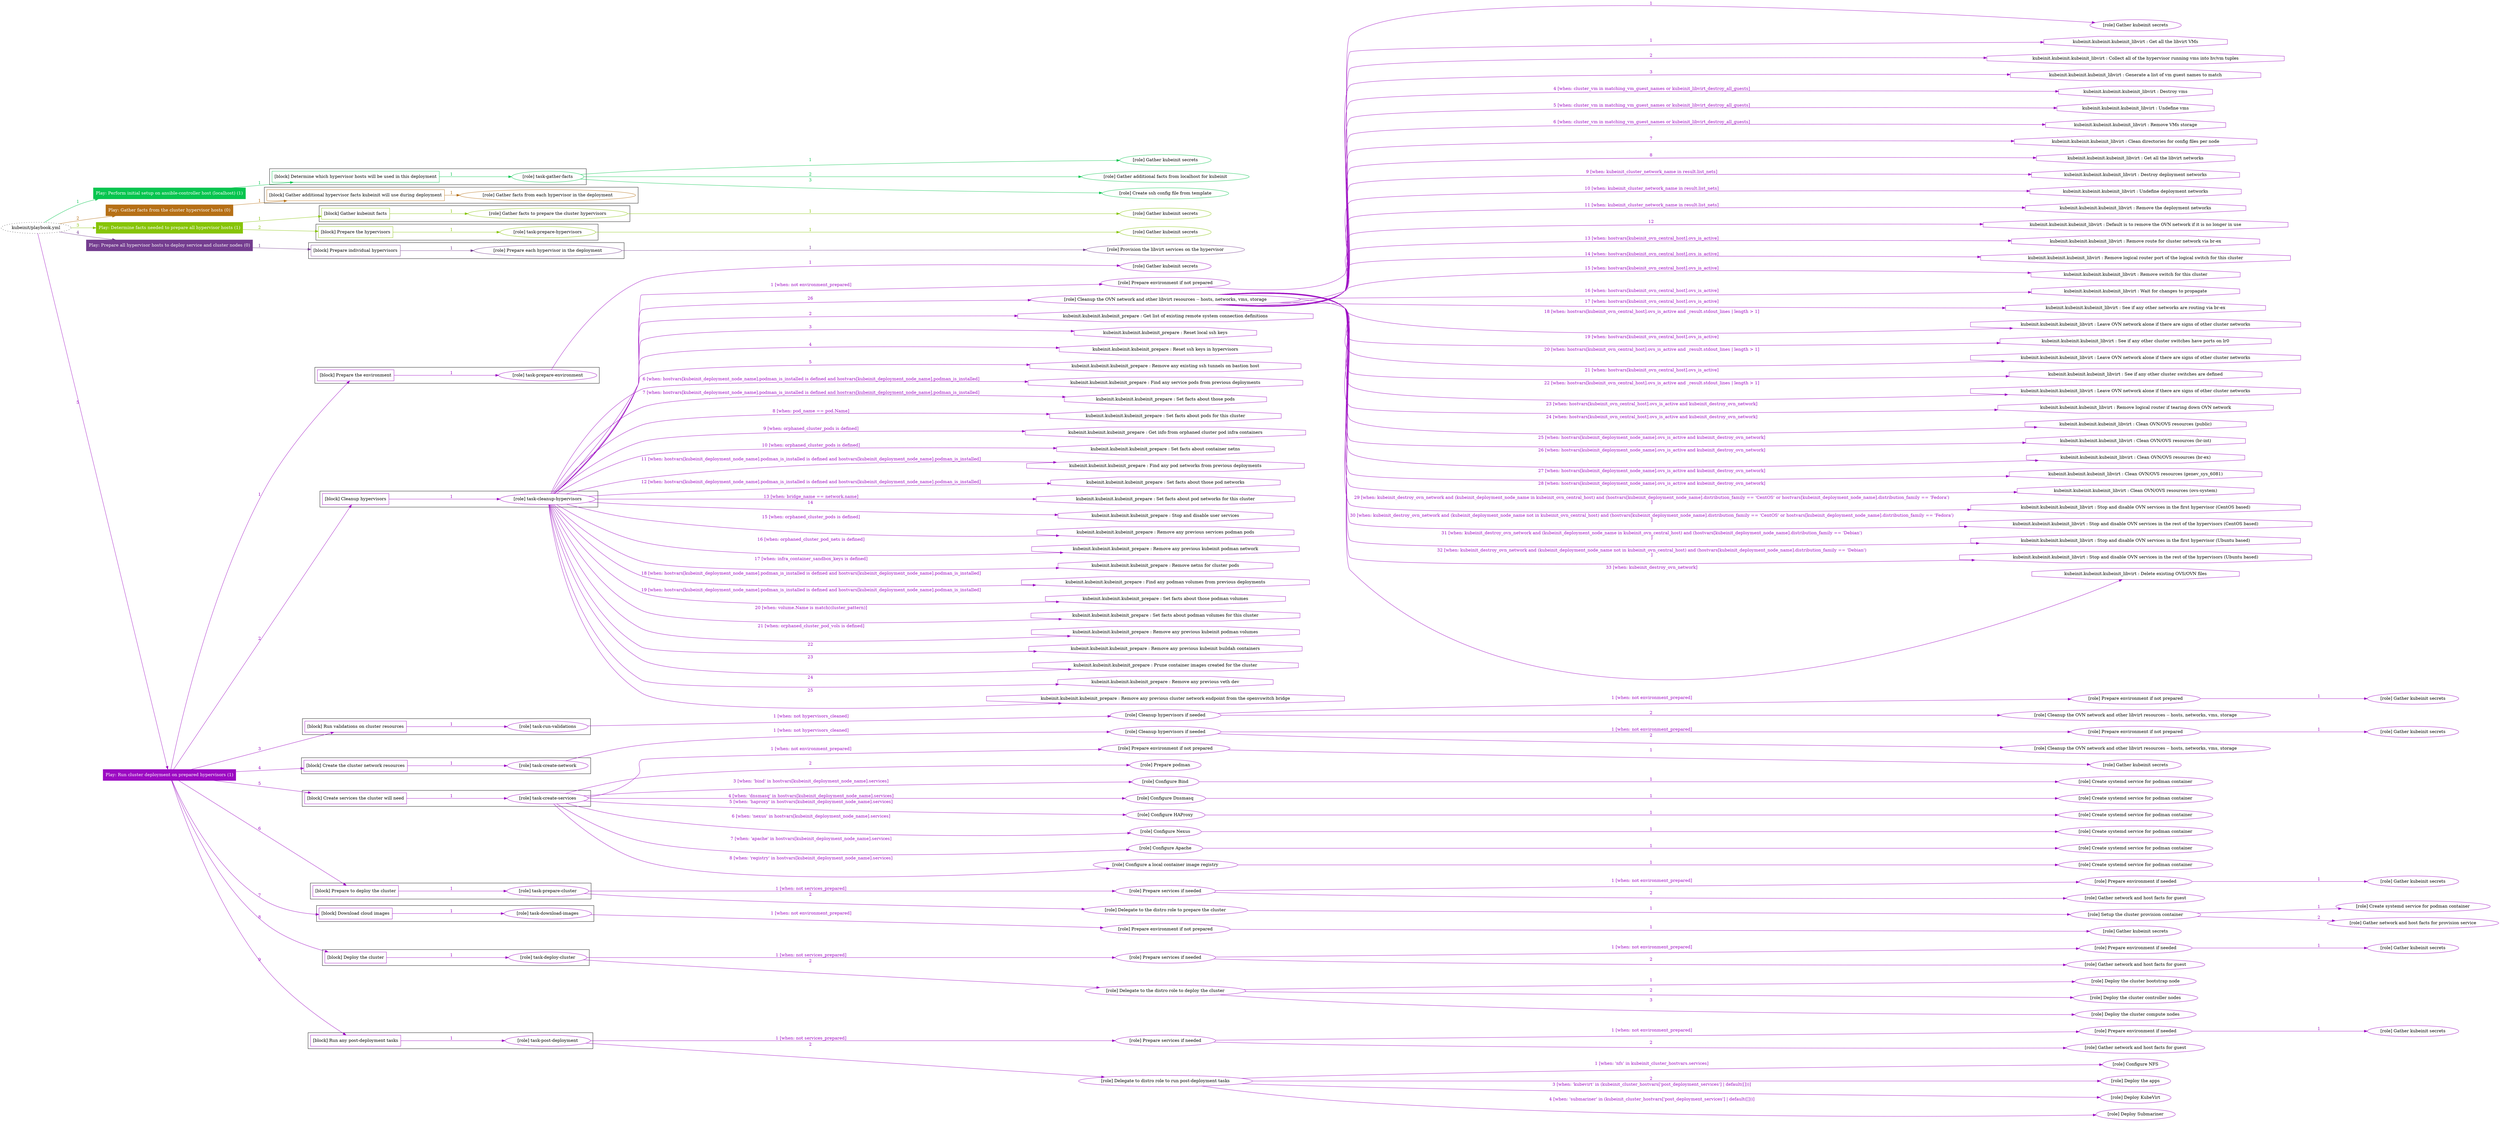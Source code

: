 digraph {
	graph [concentrate=true ordering=in rankdir=LR ratio=fill]
	edge [esep=5 sep=10]
	"kubeinit/playbook.yml" [URL="/home/runner/work/kubeinit/kubeinit/kubeinit/playbook.yml" id=playbook_2a490a94 style=dotted]
	play_ed05c143 [label="Play: Perform initial setup on ansible-controller host (localhost) (1)" URL="/home/runner/work/kubeinit/kubeinit/kubeinit/playbook.yml" color="#07c54f" fontcolor="#ffffff" id=play_ed05c143 shape=box style=filled tooltip=localhost]
	"kubeinit/playbook.yml" -> play_ed05c143 [label="1 " color="#07c54f" fontcolor="#07c54f" id=edge_b1c7b0da labeltooltip="1 " tooltip="1 "]
	subgraph "Gather kubeinit secrets" {
		role_e5b68f63 [label="[role] Gather kubeinit secrets" URL="/home/runner/.ansible/collections/ansible_collections/kubeinit/kubeinit/roles/kubeinit_prepare/tasks/build_hypervisors_group.yml" color="#07c54f" id=role_e5b68f63 tooltip="Gather kubeinit secrets"]
	}
	subgraph "Gather additional facts from localhost for kubeinit" {
		role_b7f93aba [label="[role] Gather additional facts from localhost for kubeinit" URL="/home/runner/.ansible/collections/ansible_collections/kubeinit/kubeinit/roles/kubeinit_prepare/tasks/build_hypervisors_group.yml" color="#07c54f" id=role_b7f93aba tooltip="Gather additional facts from localhost for kubeinit"]
	}
	subgraph "Create ssh config file from template" {
		role_12e0909f [label="[role] Create ssh config file from template" URL="/home/runner/.ansible/collections/ansible_collections/kubeinit/kubeinit/roles/kubeinit_prepare/tasks/build_hypervisors_group.yml" color="#07c54f" id=role_12e0909f tooltip="Create ssh config file from template"]
	}
	subgraph "task-gather-facts" {
		role_c61a1d68 [label="[role] task-gather-facts" URL="/home/runner/work/kubeinit/kubeinit/kubeinit/playbook.yml" color="#07c54f" id=role_c61a1d68 tooltip="task-gather-facts"]
		role_c61a1d68 -> role_e5b68f63 [label="1 " color="#07c54f" fontcolor="#07c54f" id=edge_46dd5187 labeltooltip="1 " tooltip="1 "]
		role_c61a1d68 -> role_b7f93aba [label="2 " color="#07c54f" fontcolor="#07c54f" id=edge_61fafb39 labeltooltip="2 " tooltip="2 "]
		role_c61a1d68 -> role_12e0909f [label="3 " color="#07c54f" fontcolor="#07c54f" id=edge_7a5afa85 labeltooltip="3 " tooltip="3 "]
	}
	subgraph "Play: Perform initial setup on ansible-controller host (localhost) (1)" {
		play_ed05c143 -> block_03aadfe7 [label=1 color="#07c54f" fontcolor="#07c54f" id=edge_31160b95 labeltooltip=1 tooltip=1]
		subgraph cluster_block_03aadfe7 {
			block_03aadfe7 [label="[block] Determine which hypervisor hosts will be used in this deployment" URL="/home/runner/work/kubeinit/kubeinit/kubeinit/playbook.yml" color="#07c54f" id=block_03aadfe7 labeltooltip="Determine which hypervisor hosts will be used in this deployment" shape=box tooltip="Determine which hypervisor hosts will be used in this deployment"]
			block_03aadfe7 -> role_c61a1d68 [label="1 " color="#07c54f" fontcolor="#07c54f" id=edge_30e2a317 labeltooltip="1 " tooltip="1 "]
		}
	}
	play_3f63b38e [label="Play: Gather facts from the cluster hypervisor hosts (0)" URL="/home/runner/work/kubeinit/kubeinit/kubeinit/playbook.yml" color="#b67016" fontcolor="#ffffff" id=play_3f63b38e shape=box style=filled tooltip="Play: Gather facts from the cluster hypervisor hosts (0)"]
	"kubeinit/playbook.yml" -> play_3f63b38e [label="2 " color="#b67016" fontcolor="#b67016" id=edge_bae60da1 labeltooltip="2 " tooltip="2 "]
	subgraph "Gather facts from each hypervisor in the deployment" {
		role_8bc95be3 [label="[role] Gather facts from each hypervisor in the deployment" URL="/home/runner/work/kubeinit/kubeinit/kubeinit/playbook.yml" color="#b67016" id=role_8bc95be3 tooltip="Gather facts from each hypervisor in the deployment"]
	}
	subgraph "Play: Gather facts from the cluster hypervisor hosts (0)" {
		play_3f63b38e -> block_c7d0187f [label=1 color="#b67016" fontcolor="#b67016" id=edge_7a0dbb3e labeltooltip=1 tooltip=1]
		subgraph cluster_block_c7d0187f {
			block_c7d0187f [label="[block] Gather additional hypervisor facts kubeinit will use during deployment" URL="/home/runner/work/kubeinit/kubeinit/kubeinit/playbook.yml" color="#b67016" id=block_c7d0187f labeltooltip="Gather additional hypervisor facts kubeinit will use during deployment" shape=box tooltip="Gather additional hypervisor facts kubeinit will use during deployment"]
			block_c7d0187f -> role_8bc95be3 [label="1 " color="#b67016" fontcolor="#b67016" id=edge_b748c1d5 labeltooltip="1 " tooltip="1 "]
		}
	}
	play_3cef9f1b [label="Play: Determine facts needed to prepare all hypervisor hosts (1)" URL="/home/runner/work/kubeinit/kubeinit/kubeinit/playbook.yml" color="#87c408" fontcolor="#ffffff" id=play_3cef9f1b shape=box style=filled tooltip=localhost]
	"kubeinit/playbook.yml" -> play_3cef9f1b [label="3 " color="#87c408" fontcolor="#87c408" id=edge_4e81edb2 labeltooltip="3 " tooltip="3 "]
	subgraph "Gather kubeinit secrets" {
		role_77de8cec [label="[role] Gather kubeinit secrets" URL="/home/runner/.ansible/collections/ansible_collections/kubeinit/kubeinit/roles/kubeinit_prepare/tasks/gather_kubeinit_facts.yml" color="#87c408" id=role_77de8cec tooltip="Gather kubeinit secrets"]
	}
	subgraph "Gather facts to prepare the cluster hypervisors" {
		role_e83bffce [label="[role] Gather facts to prepare the cluster hypervisors" URL="/home/runner/work/kubeinit/kubeinit/kubeinit/playbook.yml" color="#87c408" id=role_e83bffce tooltip="Gather facts to prepare the cluster hypervisors"]
		role_e83bffce -> role_77de8cec [label="1 " color="#87c408" fontcolor="#87c408" id=edge_a52ddde5 labeltooltip="1 " tooltip="1 "]
	}
	subgraph "Gather kubeinit secrets" {
		role_c4fd0b90 [label="[role] Gather kubeinit secrets" URL="/home/runner/.ansible/collections/ansible_collections/kubeinit/kubeinit/roles/kubeinit_prepare/tasks/gather_kubeinit_facts.yml" color="#87c408" id=role_c4fd0b90 tooltip="Gather kubeinit secrets"]
	}
	subgraph "task-prepare-hypervisors" {
		role_441c1f77 [label="[role] task-prepare-hypervisors" URL="/home/runner/work/kubeinit/kubeinit/kubeinit/playbook.yml" color="#87c408" id=role_441c1f77 tooltip="task-prepare-hypervisors"]
		role_441c1f77 -> role_c4fd0b90 [label="1 " color="#87c408" fontcolor="#87c408" id=edge_820dedc8 labeltooltip="1 " tooltip="1 "]
	}
	subgraph "Play: Determine facts needed to prepare all hypervisor hosts (1)" {
		play_3cef9f1b -> block_f787cff2 [label=1 color="#87c408" fontcolor="#87c408" id=edge_63556029 labeltooltip=1 tooltip=1]
		subgraph cluster_block_f787cff2 {
			block_f787cff2 [label="[block] Gather kubeinit facts" URL="/home/runner/work/kubeinit/kubeinit/kubeinit/playbook.yml" color="#87c408" id=block_f787cff2 labeltooltip="Gather kubeinit facts" shape=box tooltip="Gather kubeinit facts"]
			block_f787cff2 -> role_e83bffce [label="1 " color="#87c408" fontcolor="#87c408" id=edge_f8587b68 labeltooltip="1 " tooltip="1 "]
		}
		play_3cef9f1b -> block_4e09e729 [label=2 color="#87c408" fontcolor="#87c408" id=edge_a55e7837 labeltooltip=2 tooltip=2]
		subgraph cluster_block_4e09e729 {
			block_4e09e729 [label="[block] Prepare the hypervisors" URL="/home/runner/work/kubeinit/kubeinit/kubeinit/playbook.yml" color="#87c408" id=block_4e09e729 labeltooltip="Prepare the hypervisors" shape=box tooltip="Prepare the hypervisors"]
			block_4e09e729 -> role_441c1f77 [label="1 " color="#87c408" fontcolor="#87c408" id=edge_1de996f4 labeltooltip="1 " tooltip="1 "]
		}
	}
	play_d275fa9e [label="Play: Prepare all hypervisor hosts to deploy service and cluster nodes (0)" URL="/home/runner/work/kubeinit/kubeinit/kubeinit/playbook.yml" color="#743d8f" fontcolor="#ffffff" id=play_d275fa9e shape=box style=filled tooltip="Play: Prepare all hypervisor hosts to deploy service and cluster nodes (0)"]
	"kubeinit/playbook.yml" -> play_d275fa9e [label="4 " color="#743d8f" fontcolor="#743d8f" id=edge_88bebd56 labeltooltip="4 " tooltip="4 "]
	subgraph "Provision the libvirt services on the hypervisor" {
		role_b6290a9c [label="[role] Provision the libvirt services on the hypervisor" URL="/home/runner/.ansible/collections/ansible_collections/kubeinit/kubeinit/roles/kubeinit_prepare/tasks/prepare_hypervisor.yml" color="#743d8f" id=role_b6290a9c tooltip="Provision the libvirt services on the hypervisor"]
	}
	subgraph "Prepare each hypervisor in the deployment" {
		role_90eb9593 [label="[role] Prepare each hypervisor in the deployment" URL="/home/runner/work/kubeinit/kubeinit/kubeinit/playbook.yml" color="#743d8f" id=role_90eb9593 tooltip="Prepare each hypervisor in the deployment"]
		role_90eb9593 -> role_b6290a9c [label="1 " color="#743d8f" fontcolor="#743d8f" id=edge_49e0258f labeltooltip="1 " tooltip="1 "]
	}
	subgraph "Play: Prepare all hypervisor hosts to deploy service and cluster nodes (0)" {
		play_d275fa9e -> block_5349ea88 [label=1 color="#743d8f" fontcolor="#743d8f" id=edge_04130dac labeltooltip=1 tooltip=1]
		subgraph cluster_block_5349ea88 {
			block_5349ea88 [label="[block] Prepare individual hypervisors" URL="/home/runner/work/kubeinit/kubeinit/kubeinit/playbook.yml" color="#743d8f" id=block_5349ea88 labeltooltip="Prepare individual hypervisors" shape=box tooltip="Prepare individual hypervisors"]
			block_5349ea88 -> role_90eb9593 [label="1 " color="#743d8f" fontcolor="#743d8f" id=edge_5a5fefe0 labeltooltip="1 " tooltip="1 "]
		}
	}
	play_3195c472 [label="Play: Run cluster deployment on prepared hypervisors (1)" URL="/home/runner/work/kubeinit/kubeinit/kubeinit/playbook.yml" color="#9c0ac2" fontcolor="#ffffff" id=play_3195c472 shape=box style=filled tooltip=localhost]
	"kubeinit/playbook.yml" -> play_3195c472 [label="5 " color="#9c0ac2" fontcolor="#9c0ac2" id=edge_c5cba6ce labeltooltip="5 " tooltip="5 "]
	subgraph "Gather kubeinit secrets" {
		role_0df2a942 [label="[role] Gather kubeinit secrets" URL="/home/runner/.ansible/collections/ansible_collections/kubeinit/kubeinit/roles/kubeinit_prepare/tasks/gather_kubeinit_facts.yml" color="#9c0ac2" id=role_0df2a942 tooltip="Gather kubeinit secrets"]
	}
	subgraph "task-prepare-environment" {
		role_3737dbac [label="[role] task-prepare-environment" URL="/home/runner/work/kubeinit/kubeinit/kubeinit/playbook.yml" color="#9c0ac2" id=role_3737dbac tooltip="task-prepare-environment"]
		role_3737dbac -> role_0df2a942 [label="1 " color="#9c0ac2" fontcolor="#9c0ac2" id=edge_03a1f65f labeltooltip="1 " tooltip="1 "]
	}
	subgraph "Gather kubeinit secrets" {
		role_422042c7 [label="[role] Gather kubeinit secrets" URL="/home/runner/.ansible/collections/ansible_collections/kubeinit/kubeinit/roles/kubeinit_prepare/tasks/gather_kubeinit_facts.yml" color="#9c0ac2" id=role_422042c7 tooltip="Gather kubeinit secrets"]
	}
	subgraph "Prepare environment if not prepared" {
		role_d3f814ab [label="[role] Prepare environment if not prepared" URL="/home/runner/.ansible/collections/ansible_collections/kubeinit/kubeinit/roles/kubeinit_prepare/tasks/cleanup_hypervisors.yml" color="#9c0ac2" id=role_d3f814ab tooltip="Prepare environment if not prepared"]
		role_d3f814ab -> role_422042c7 [label="1 " color="#9c0ac2" fontcolor="#9c0ac2" id=edge_4e265d7d labeltooltip="1 " tooltip="1 "]
	}
	subgraph "Cleanup the OVN network and other libvirt resources -- hosts, networks, vms, storage" {
		role_c2bd719c [label="[role] Cleanup the OVN network and other libvirt resources -- hosts, networks, vms, storage" URL="/home/runner/.ansible/collections/ansible_collections/kubeinit/kubeinit/roles/kubeinit_prepare/tasks/cleanup_hypervisors.yml" color="#9c0ac2" id=role_c2bd719c tooltip="Cleanup the OVN network and other libvirt resources -- hosts, networks, vms, storage"]
		task_33d33ae7 [label="kubeinit.kubeinit.kubeinit_libvirt : Get all the libvirt VMs" URL="/home/runner/.ansible/collections/ansible_collections/kubeinit/kubeinit/roles/kubeinit_libvirt/tasks/cleanup_libvirt.yml" color="#9c0ac2" id=task_33d33ae7 shape=octagon tooltip="kubeinit.kubeinit.kubeinit_libvirt : Get all the libvirt VMs"]
		role_c2bd719c -> task_33d33ae7 [label="1 " color="#9c0ac2" fontcolor="#9c0ac2" id=edge_834c291f labeltooltip="1 " tooltip="1 "]
		task_edd38e19 [label="kubeinit.kubeinit.kubeinit_libvirt : Collect all of the hypervisor running vms into hv/vm tuples" URL="/home/runner/.ansible/collections/ansible_collections/kubeinit/kubeinit/roles/kubeinit_libvirt/tasks/cleanup_libvirt.yml" color="#9c0ac2" id=task_edd38e19 shape=octagon tooltip="kubeinit.kubeinit.kubeinit_libvirt : Collect all of the hypervisor running vms into hv/vm tuples"]
		role_c2bd719c -> task_edd38e19 [label="2 " color="#9c0ac2" fontcolor="#9c0ac2" id=edge_3ceba556 labeltooltip="2 " tooltip="2 "]
		task_09b97256 [label="kubeinit.kubeinit.kubeinit_libvirt : Generate a list of vm guest names to match" URL="/home/runner/.ansible/collections/ansible_collections/kubeinit/kubeinit/roles/kubeinit_libvirt/tasks/cleanup_libvirt.yml" color="#9c0ac2" id=task_09b97256 shape=octagon tooltip="kubeinit.kubeinit.kubeinit_libvirt : Generate a list of vm guest names to match"]
		role_c2bd719c -> task_09b97256 [label="3 " color="#9c0ac2" fontcolor="#9c0ac2" id=edge_b02c6628 labeltooltip="3 " tooltip="3 "]
		task_a9e720bb [label="kubeinit.kubeinit.kubeinit_libvirt : Destroy vms" URL="/home/runner/.ansible/collections/ansible_collections/kubeinit/kubeinit/roles/kubeinit_libvirt/tasks/cleanup_libvirt.yml" color="#9c0ac2" id=task_a9e720bb shape=octagon tooltip="kubeinit.kubeinit.kubeinit_libvirt : Destroy vms"]
		role_c2bd719c -> task_a9e720bb [label="4 [when: cluster_vm in matching_vm_guest_names or kubeinit_libvirt_destroy_all_guests]" color="#9c0ac2" fontcolor="#9c0ac2" id=edge_1347df49 labeltooltip="4 [when: cluster_vm in matching_vm_guest_names or kubeinit_libvirt_destroy_all_guests]" tooltip="4 [when: cluster_vm in matching_vm_guest_names or kubeinit_libvirt_destroy_all_guests]"]
		task_11c7d1b8 [label="kubeinit.kubeinit.kubeinit_libvirt : Undefine vms" URL="/home/runner/.ansible/collections/ansible_collections/kubeinit/kubeinit/roles/kubeinit_libvirt/tasks/cleanup_libvirt.yml" color="#9c0ac2" id=task_11c7d1b8 shape=octagon tooltip="kubeinit.kubeinit.kubeinit_libvirt : Undefine vms"]
		role_c2bd719c -> task_11c7d1b8 [label="5 [when: cluster_vm in matching_vm_guest_names or kubeinit_libvirt_destroy_all_guests]" color="#9c0ac2" fontcolor="#9c0ac2" id=edge_7044aaa6 labeltooltip="5 [when: cluster_vm in matching_vm_guest_names or kubeinit_libvirt_destroy_all_guests]" tooltip="5 [when: cluster_vm in matching_vm_guest_names or kubeinit_libvirt_destroy_all_guests]"]
		task_6b45656e [label="kubeinit.kubeinit.kubeinit_libvirt : Remove VMs storage" URL="/home/runner/.ansible/collections/ansible_collections/kubeinit/kubeinit/roles/kubeinit_libvirt/tasks/cleanup_libvirt.yml" color="#9c0ac2" id=task_6b45656e shape=octagon tooltip="kubeinit.kubeinit.kubeinit_libvirt : Remove VMs storage"]
		role_c2bd719c -> task_6b45656e [label="6 [when: cluster_vm in matching_vm_guest_names or kubeinit_libvirt_destroy_all_guests]" color="#9c0ac2" fontcolor="#9c0ac2" id=edge_66690694 labeltooltip="6 [when: cluster_vm in matching_vm_guest_names or kubeinit_libvirt_destroy_all_guests]" tooltip="6 [when: cluster_vm in matching_vm_guest_names or kubeinit_libvirt_destroy_all_guests]"]
		task_47df9c20 [label="kubeinit.kubeinit.kubeinit_libvirt : Clean directories for config files per node" URL="/home/runner/.ansible/collections/ansible_collections/kubeinit/kubeinit/roles/kubeinit_libvirt/tasks/cleanup_libvirt.yml" color="#9c0ac2" id=task_47df9c20 shape=octagon tooltip="kubeinit.kubeinit.kubeinit_libvirt : Clean directories for config files per node"]
		role_c2bd719c -> task_47df9c20 [label="7 " color="#9c0ac2" fontcolor="#9c0ac2" id=edge_816a061f labeltooltip="7 " tooltip="7 "]
		task_fc67ca00 [label="kubeinit.kubeinit.kubeinit_libvirt : Get all the libvirt networks" URL="/home/runner/.ansible/collections/ansible_collections/kubeinit/kubeinit/roles/kubeinit_libvirt/tasks/cleanup_libvirt.yml" color="#9c0ac2" id=task_fc67ca00 shape=octagon tooltip="kubeinit.kubeinit.kubeinit_libvirt : Get all the libvirt networks"]
		role_c2bd719c -> task_fc67ca00 [label="8 " color="#9c0ac2" fontcolor="#9c0ac2" id=edge_f0ebba36 labeltooltip="8 " tooltip="8 "]
		task_95ab90a8 [label="kubeinit.kubeinit.kubeinit_libvirt : Destroy deployment networks" URL="/home/runner/.ansible/collections/ansible_collections/kubeinit/kubeinit/roles/kubeinit_libvirt/tasks/cleanup_libvirt.yml" color="#9c0ac2" id=task_95ab90a8 shape=octagon tooltip="kubeinit.kubeinit.kubeinit_libvirt : Destroy deployment networks"]
		role_c2bd719c -> task_95ab90a8 [label="9 [when: kubeinit_cluster_network_name in result.list_nets]" color="#9c0ac2" fontcolor="#9c0ac2" id=edge_ac13de00 labeltooltip="9 [when: kubeinit_cluster_network_name in result.list_nets]" tooltip="9 [when: kubeinit_cluster_network_name in result.list_nets]"]
		task_7bbd49f9 [label="kubeinit.kubeinit.kubeinit_libvirt : Undefine deployment networks" URL="/home/runner/.ansible/collections/ansible_collections/kubeinit/kubeinit/roles/kubeinit_libvirt/tasks/cleanup_libvirt.yml" color="#9c0ac2" id=task_7bbd49f9 shape=octagon tooltip="kubeinit.kubeinit.kubeinit_libvirt : Undefine deployment networks"]
		role_c2bd719c -> task_7bbd49f9 [label="10 [when: kubeinit_cluster_network_name in result.list_nets]" color="#9c0ac2" fontcolor="#9c0ac2" id=edge_2c2b99ad labeltooltip="10 [when: kubeinit_cluster_network_name in result.list_nets]" tooltip="10 [when: kubeinit_cluster_network_name in result.list_nets]"]
		task_a598fcda [label="kubeinit.kubeinit.kubeinit_libvirt : Remove the deployment networks" URL="/home/runner/.ansible/collections/ansible_collections/kubeinit/kubeinit/roles/kubeinit_libvirt/tasks/cleanup_libvirt.yml" color="#9c0ac2" id=task_a598fcda shape=octagon tooltip="kubeinit.kubeinit.kubeinit_libvirt : Remove the deployment networks"]
		role_c2bd719c -> task_a598fcda [label="11 [when: kubeinit_cluster_network_name in result.list_nets]" color="#9c0ac2" fontcolor="#9c0ac2" id=edge_34323751 labeltooltip="11 [when: kubeinit_cluster_network_name in result.list_nets]" tooltip="11 [when: kubeinit_cluster_network_name in result.list_nets]"]
		task_cea01559 [label="kubeinit.kubeinit.kubeinit_libvirt : Default is to remove the OVN network if it is no longer in use" URL="/home/runner/.ansible/collections/ansible_collections/kubeinit/kubeinit/roles/kubeinit_libvirt/tasks/cleanup_libvirt.yml" color="#9c0ac2" id=task_cea01559 shape=octagon tooltip="kubeinit.kubeinit.kubeinit_libvirt : Default is to remove the OVN network if it is no longer in use"]
		role_c2bd719c -> task_cea01559 [label="12 " color="#9c0ac2" fontcolor="#9c0ac2" id=edge_e0664d87 labeltooltip="12 " tooltip="12 "]
		task_e4621a8b [label="kubeinit.kubeinit.kubeinit_libvirt : Remove route for cluster network via br-ex" URL="/home/runner/.ansible/collections/ansible_collections/kubeinit/kubeinit/roles/kubeinit_libvirt/tasks/cleanup_libvirt.yml" color="#9c0ac2" id=task_e4621a8b shape=octagon tooltip="kubeinit.kubeinit.kubeinit_libvirt : Remove route for cluster network via br-ex"]
		role_c2bd719c -> task_e4621a8b [label="13 [when: hostvars[kubeinit_ovn_central_host].ovs_is_active]" color="#9c0ac2" fontcolor="#9c0ac2" id=edge_f2938626 labeltooltip="13 [when: hostvars[kubeinit_ovn_central_host].ovs_is_active]" tooltip="13 [when: hostvars[kubeinit_ovn_central_host].ovs_is_active]"]
		task_7dd30425 [label="kubeinit.kubeinit.kubeinit_libvirt : Remove logical router port of the logical switch for this cluster" URL="/home/runner/.ansible/collections/ansible_collections/kubeinit/kubeinit/roles/kubeinit_libvirt/tasks/cleanup_libvirt.yml" color="#9c0ac2" id=task_7dd30425 shape=octagon tooltip="kubeinit.kubeinit.kubeinit_libvirt : Remove logical router port of the logical switch for this cluster"]
		role_c2bd719c -> task_7dd30425 [label="14 [when: hostvars[kubeinit_ovn_central_host].ovs_is_active]" color="#9c0ac2" fontcolor="#9c0ac2" id=edge_04676ae2 labeltooltip="14 [when: hostvars[kubeinit_ovn_central_host].ovs_is_active]" tooltip="14 [when: hostvars[kubeinit_ovn_central_host].ovs_is_active]"]
		task_8678a9a7 [label="kubeinit.kubeinit.kubeinit_libvirt : Remove switch for this cluster" URL="/home/runner/.ansible/collections/ansible_collections/kubeinit/kubeinit/roles/kubeinit_libvirt/tasks/cleanup_libvirt.yml" color="#9c0ac2" id=task_8678a9a7 shape=octagon tooltip="kubeinit.kubeinit.kubeinit_libvirt : Remove switch for this cluster"]
		role_c2bd719c -> task_8678a9a7 [label="15 [when: hostvars[kubeinit_ovn_central_host].ovs_is_active]" color="#9c0ac2" fontcolor="#9c0ac2" id=edge_7dab0b1c labeltooltip="15 [when: hostvars[kubeinit_ovn_central_host].ovs_is_active]" tooltip="15 [when: hostvars[kubeinit_ovn_central_host].ovs_is_active]"]
		task_ab20f08e [label="kubeinit.kubeinit.kubeinit_libvirt : Wait for changes to propagate" URL="/home/runner/.ansible/collections/ansible_collections/kubeinit/kubeinit/roles/kubeinit_libvirt/tasks/cleanup_libvirt.yml" color="#9c0ac2" id=task_ab20f08e shape=octagon tooltip="kubeinit.kubeinit.kubeinit_libvirt : Wait for changes to propagate"]
		role_c2bd719c -> task_ab20f08e [label="16 [when: hostvars[kubeinit_ovn_central_host].ovs_is_active]" color="#9c0ac2" fontcolor="#9c0ac2" id=edge_0e370942 labeltooltip="16 [when: hostvars[kubeinit_ovn_central_host].ovs_is_active]" tooltip="16 [when: hostvars[kubeinit_ovn_central_host].ovs_is_active]"]
		task_f40492b8 [label="kubeinit.kubeinit.kubeinit_libvirt : See if any other networks are routing via br-ex" URL="/home/runner/.ansible/collections/ansible_collections/kubeinit/kubeinit/roles/kubeinit_libvirt/tasks/cleanup_libvirt.yml" color="#9c0ac2" id=task_f40492b8 shape=octagon tooltip="kubeinit.kubeinit.kubeinit_libvirt : See if any other networks are routing via br-ex"]
		role_c2bd719c -> task_f40492b8 [label="17 [when: hostvars[kubeinit_ovn_central_host].ovs_is_active]" color="#9c0ac2" fontcolor="#9c0ac2" id=edge_40375b7f labeltooltip="17 [when: hostvars[kubeinit_ovn_central_host].ovs_is_active]" tooltip="17 [when: hostvars[kubeinit_ovn_central_host].ovs_is_active]"]
		task_61a0aab5 [label="kubeinit.kubeinit.kubeinit_libvirt : Leave OVN network alone if there are signs of other cluster networks" URL="/home/runner/.ansible/collections/ansible_collections/kubeinit/kubeinit/roles/kubeinit_libvirt/tasks/cleanup_libvirt.yml" color="#9c0ac2" id=task_61a0aab5 shape=octagon tooltip="kubeinit.kubeinit.kubeinit_libvirt : Leave OVN network alone if there are signs of other cluster networks"]
		role_c2bd719c -> task_61a0aab5 [label="18 [when: hostvars[kubeinit_ovn_central_host].ovs_is_active and _result.stdout_lines | length > 1]" color="#9c0ac2" fontcolor="#9c0ac2" id=edge_f7fa1f31 labeltooltip="18 [when: hostvars[kubeinit_ovn_central_host].ovs_is_active and _result.stdout_lines | length > 1]" tooltip="18 [when: hostvars[kubeinit_ovn_central_host].ovs_is_active and _result.stdout_lines | length > 1]"]
		task_134e4cdc [label="kubeinit.kubeinit.kubeinit_libvirt : See if any other cluster switches have ports on lr0" URL="/home/runner/.ansible/collections/ansible_collections/kubeinit/kubeinit/roles/kubeinit_libvirt/tasks/cleanup_libvirt.yml" color="#9c0ac2" id=task_134e4cdc shape=octagon tooltip="kubeinit.kubeinit.kubeinit_libvirt : See if any other cluster switches have ports on lr0"]
		role_c2bd719c -> task_134e4cdc [label="19 [when: hostvars[kubeinit_ovn_central_host].ovs_is_active]" color="#9c0ac2" fontcolor="#9c0ac2" id=edge_48fa3c5b labeltooltip="19 [when: hostvars[kubeinit_ovn_central_host].ovs_is_active]" tooltip="19 [when: hostvars[kubeinit_ovn_central_host].ovs_is_active]"]
		task_efa2cda5 [label="kubeinit.kubeinit.kubeinit_libvirt : Leave OVN network alone if there are signs of other cluster networks" URL="/home/runner/.ansible/collections/ansible_collections/kubeinit/kubeinit/roles/kubeinit_libvirt/tasks/cleanup_libvirt.yml" color="#9c0ac2" id=task_efa2cda5 shape=octagon tooltip="kubeinit.kubeinit.kubeinit_libvirt : Leave OVN network alone if there are signs of other cluster networks"]
		role_c2bd719c -> task_efa2cda5 [label="20 [when: hostvars[kubeinit_ovn_central_host].ovs_is_active and _result.stdout_lines | length > 1]" color="#9c0ac2" fontcolor="#9c0ac2" id=edge_57916638 labeltooltip="20 [when: hostvars[kubeinit_ovn_central_host].ovs_is_active and _result.stdout_lines | length > 1]" tooltip="20 [when: hostvars[kubeinit_ovn_central_host].ovs_is_active and _result.stdout_lines | length > 1]"]
		task_7a7dc2a5 [label="kubeinit.kubeinit.kubeinit_libvirt : See if any other cluster switches are defined" URL="/home/runner/.ansible/collections/ansible_collections/kubeinit/kubeinit/roles/kubeinit_libvirt/tasks/cleanup_libvirt.yml" color="#9c0ac2" id=task_7a7dc2a5 shape=octagon tooltip="kubeinit.kubeinit.kubeinit_libvirt : See if any other cluster switches are defined"]
		role_c2bd719c -> task_7a7dc2a5 [label="21 [when: hostvars[kubeinit_ovn_central_host].ovs_is_active]" color="#9c0ac2" fontcolor="#9c0ac2" id=edge_11fc6fde labeltooltip="21 [when: hostvars[kubeinit_ovn_central_host].ovs_is_active]" tooltip="21 [when: hostvars[kubeinit_ovn_central_host].ovs_is_active]"]
		task_829f69c6 [label="kubeinit.kubeinit.kubeinit_libvirt : Leave OVN network alone if there are signs of other cluster networks" URL="/home/runner/.ansible/collections/ansible_collections/kubeinit/kubeinit/roles/kubeinit_libvirt/tasks/cleanup_libvirt.yml" color="#9c0ac2" id=task_829f69c6 shape=octagon tooltip="kubeinit.kubeinit.kubeinit_libvirt : Leave OVN network alone if there are signs of other cluster networks"]
		role_c2bd719c -> task_829f69c6 [label="22 [when: hostvars[kubeinit_ovn_central_host].ovs_is_active and _result.stdout_lines | length > 1]" color="#9c0ac2" fontcolor="#9c0ac2" id=edge_3baa86cd labeltooltip="22 [when: hostvars[kubeinit_ovn_central_host].ovs_is_active and _result.stdout_lines | length > 1]" tooltip="22 [when: hostvars[kubeinit_ovn_central_host].ovs_is_active and _result.stdout_lines | length > 1]"]
		task_7b351dee [label="kubeinit.kubeinit.kubeinit_libvirt : Remove logical router if tearing down OVN network" URL="/home/runner/.ansible/collections/ansible_collections/kubeinit/kubeinit/roles/kubeinit_libvirt/tasks/cleanup_libvirt.yml" color="#9c0ac2" id=task_7b351dee shape=octagon tooltip="kubeinit.kubeinit.kubeinit_libvirt : Remove logical router if tearing down OVN network"]
		role_c2bd719c -> task_7b351dee [label="23 [when: hostvars[kubeinit_ovn_central_host].ovs_is_active and kubeinit_destroy_ovn_network]" color="#9c0ac2" fontcolor="#9c0ac2" id=edge_ae68ee51 labeltooltip="23 [when: hostvars[kubeinit_ovn_central_host].ovs_is_active and kubeinit_destroy_ovn_network]" tooltip="23 [when: hostvars[kubeinit_ovn_central_host].ovs_is_active and kubeinit_destroy_ovn_network]"]
		task_47cd2de8 [label="kubeinit.kubeinit.kubeinit_libvirt : Clean OVN/OVS resources (public)" URL="/home/runner/.ansible/collections/ansible_collections/kubeinit/kubeinit/roles/kubeinit_libvirt/tasks/cleanup_libvirt.yml" color="#9c0ac2" id=task_47cd2de8 shape=octagon tooltip="kubeinit.kubeinit.kubeinit_libvirt : Clean OVN/OVS resources (public)"]
		role_c2bd719c -> task_47cd2de8 [label="24 [when: hostvars[kubeinit_ovn_central_host].ovs_is_active and kubeinit_destroy_ovn_network]" color="#9c0ac2" fontcolor="#9c0ac2" id=edge_afdcdbec labeltooltip="24 [when: hostvars[kubeinit_ovn_central_host].ovs_is_active and kubeinit_destroy_ovn_network]" tooltip="24 [when: hostvars[kubeinit_ovn_central_host].ovs_is_active and kubeinit_destroy_ovn_network]"]
		task_d4b3d00b [label="kubeinit.kubeinit.kubeinit_libvirt : Clean OVN/OVS resources (br-int)" URL="/home/runner/.ansible/collections/ansible_collections/kubeinit/kubeinit/roles/kubeinit_libvirt/tasks/cleanup_libvirt.yml" color="#9c0ac2" id=task_d4b3d00b shape=octagon tooltip="kubeinit.kubeinit.kubeinit_libvirt : Clean OVN/OVS resources (br-int)"]
		role_c2bd719c -> task_d4b3d00b [label="25 [when: hostvars[kubeinit_deployment_node_name].ovs_is_active and kubeinit_destroy_ovn_network]" color="#9c0ac2" fontcolor="#9c0ac2" id=edge_b4be6330 labeltooltip="25 [when: hostvars[kubeinit_deployment_node_name].ovs_is_active and kubeinit_destroy_ovn_network]" tooltip="25 [when: hostvars[kubeinit_deployment_node_name].ovs_is_active and kubeinit_destroy_ovn_network]"]
		task_d54e354a [label="kubeinit.kubeinit.kubeinit_libvirt : Clean OVN/OVS resources (br-ex)" URL="/home/runner/.ansible/collections/ansible_collections/kubeinit/kubeinit/roles/kubeinit_libvirt/tasks/cleanup_libvirt.yml" color="#9c0ac2" id=task_d54e354a shape=octagon tooltip="kubeinit.kubeinit.kubeinit_libvirt : Clean OVN/OVS resources (br-ex)"]
		role_c2bd719c -> task_d54e354a [label="26 [when: hostvars[kubeinit_deployment_node_name].ovs_is_active and kubeinit_destroy_ovn_network]" color="#9c0ac2" fontcolor="#9c0ac2" id=edge_b137b60e labeltooltip="26 [when: hostvars[kubeinit_deployment_node_name].ovs_is_active and kubeinit_destroy_ovn_network]" tooltip="26 [when: hostvars[kubeinit_deployment_node_name].ovs_is_active and kubeinit_destroy_ovn_network]"]
		task_b7d125cf [label="kubeinit.kubeinit.kubeinit_libvirt : Clean OVN/OVS resources (genev_sys_6081)" URL="/home/runner/.ansible/collections/ansible_collections/kubeinit/kubeinit/roles/kubeinit_libvirt/tasks/cleanup_libvirt.yml" color="#9c0ac2" id=task_b7d125cf shape=octagon tooltip="kubeinit.kubeinit.kubeinit_libvirt : Clean OVN/OVS resources (genev_sys_6081)"]
		role_c2bd719c -> task_b7d125cf [label="27 [when: hostvars[kubeinit_deployment_node_name].ovs_is_active and kubeinit_destroy_ovn_network]" color="#9c0ac2" fontcolor="#9c0ac2" id=edge_a4731106 labeltooltip="27 [when: hostvars[kubeinit_deployment_node_name].ovs_is_active and kubeinit_destroy_ovn_network]" tooltip="27 [when: hostvars[kubeinit_deployment_node_name].ovs_is_active and kubeinit_destroy_ovn_network]"]
		task_fbd9602f [label="kubeinit.kubeinit.kubeinit_libvirt : Clean OVN/OVS resources (ovs-system)" URL="/home/runner/.ansible/collections/ansible_collections/kubeinit/kubeinit/roles/kubeinit_libvirt/tasks/cleanup_libvirt.yml" color="#9c0ac2" id=task_fbd9602f shape=octagon tooltip="kubeinit.kubeinit.kubeinit_libvirt : Clean OVN/OVS resources (ovs-system)"]
		role_c2bd719c -> task_fbd9602f [label="28 [when: hostvars[kubeinit_deployment_node_name].ovs_is_active and kubeinit_destroy_ovn_network]" color="#9c0ac2" fontcolor="#9c0ac2" id=edge_1d20c32e labeltooltip="28 [when: hostvars[kubeinit_deployment_node_name].ovs_is_active and kubeinit_destroy_ovn_network]" tooltip="28 [when: hostvars[kubeinit_deployment_node_name].ovs_is_active and kubeinit_destroy_ovn_network]"]
		task_8ca35ab5 [label="kubeinit.kubeinit.kubeinit_libvirt : Stop and disable OVN services in the first hypervisor (CentOS based)" URL="/home/runner/.ansible/collections/ansible_collections/kubeinit/kubeinit/roles/kubeinit_libvirt/tasks/cleanup_libvirt.yml" color="#9c0ac2" id=task_8ca35ab5 shape=octagon tooltip="kubeinit.kubeinit.kubeinit_libvirt : Stop and disable OVN services in the first hypervisor (CentOS based)"]
		role_c2bd719c -> task_8ca35ab5 [label="29 [when: kubeinit_destroy_ovn_network and (kubeinit_deployment_node_name in kubeinit_ovn_central_host) and (hostvars[kubeinit_deployment_node_name].distribution_family == 'CentOS' or hostvars[kubeinit_deployment_node_name].distribution_family == 'Fedora')
]" color="#9c0ac2" fontcolor="#9c0ac2" id=edge_5740184d labeltooltip="29 [when: kubeinit_destroy_ovn_network and (kubeinit_deployment_node_name in kubeinit_ovn_central_host) and (hostvars[kubeinit_deployment_node_name].distribution_family == 'CentOS' or hostvars[kubeinit_deployment_node_name].distribution_family == 'Fedora')
]" tooltip="29 [when: kubeinit_destroy_ovn_network and (kubeinit_deployment_node_name in kubeinit_ovn_central_host) and (hostvars[kubeinit_deployment_node_name].distribution_family == 'CentOS' or hostvars[kubeinit_deployment_node_name].distribution_family == 'Fedora')
]"]
		task_ab6e545a [label="kubeinit.kubeinit.kubeinit_libvirt : Stop and disable OVN services in the rest of the hypervisors (CentOS based)" URL="/home/runner/.ansible/collections/ansible_collections/kubeinit/kubeinit/roles/kubeinit_libvirt/tasks/cleanup_libvirt.yml" color="#9c0ac2" id=task_ab6e545a shape=octagon tooltip="kubeinit.kubeinit.kubeinit_libvirt : Stop and disable OVN services in the rest of the hypervisors (CentOS based)"]
		role_c2bd719c -> task_ab6e545a [label="30 [when: kubeinit_destroy_ovn_network and (kubeinit_deployment_node_name not in kubeinit_ovn_central_host) and (hostvars[kubeinit_deployment_node_name].distribution_family == 'CentOS' or hostvars[kubeinit_deployment_node_name].distribution_family == 'Fedora')
]" color="#9c0ac2" fontcolor="#9c0ac2" id=edge_b4288f1a labeltooltip="30 [when: kubeinit_destroy_ovn_network and (kubeinit_deployment_node_name not in kubeinit_ovn_central_host) and (hostvars[kubeinit_deployment_node_name].distribution_family == 'CentOS' or hostvars[kubeinit_deployment_node_name].distribution_family == 'Fedora')
]" tooltip="30 [when: kubeinit_destroy_ovn_network and (kubeinit_deployment_node_name not in kubeinit_ovn_central_host) and (hostvars[kubeinit_deployment_node_name].distribution_family == 'CentOS' or hostvars[kubeinit_deployment_node_name].distribution_family == 'Fedora')
]"]
		task_d778c27d [label="kubeinit.kubeinit.kubeinit_libvirt : Stop and disable OVN services in the first hypervisor (Ubuntu based)" URL="/home/runner/.ansible/collections/ansible_collections/kubeinit/kubeinit/roles/kubeinit_libvirt/tasks/cleanup_libvirt.yml" color="#9c0ac2" id=task_d778c27d shape=octagon tooltip="kubeinit.kubeinit.kubeinit_libvirt : Stop and disable OVN services in the first hypervisor (Ubuntu based)"]
		role_c2bd719c -> task_d778c27d [label="31 [when: kubeinit_destroy_ovn_network and (kubeinit_deployment_node_name in kubeinit_ovn_central_host) and (hostvars[kubeinit_deployment_node_name].distribution_family == 'Debian')
]" color="#9c0ac2" fontcolor="#9c0ac2" id=edge_9e688ba7 labeltooltip="31 [when: kubeinit_destroy_ovn_network and (kubeinit_deployment_node_name in kubeinit_ovn_central_host) and (hostvars[kubeinit_deployment_node_name].distribution_family == 'Debian')
]" tooltip="31 [when: kubeinit_destroy_ovn_network and (kubeinit_deployment_node_name in kubeinit_ovn_central_host) and (hostvars[kubeinit_deployment_node_name].distribution_family == 'Debian')
]"]
		task_1131ac0c [label="kubeinit.kubeinit.kubeinit_libvirt : Stop and disable OVN services in the rest of the hypervisors (Ubuntu based)" URL="/home/runner/.ansible/collections/ansible_collections/kubeinit/kubeinit/roles/kubeinit_libvirt/tasks/cleanup_libvirt.yml" color="#9c0ac2" id=task_1131ac0c shape=octagon tooltip="kubeinit.kubeinit.kubeinit_libvirt : Stop and disable OVN services in the rest of the hypervisors (Ubuntu based)"]
		role_c2bd719c -> task_1131ac0c [label="32 [when: kubeinit_destroy_ovn_network and (kubeinit_deployment_node_name not in kubeinit_ovn_central_host) and (hostvars[kubeinit_deployment_node_name].distribution_family == 'Debian')
]" color="#9c0ac2" fontcolor="#9c0ac2" id=edge_a6b264c1 labeltooltip="32 [when: kubeinit_destroy_ovn_network and (kubeinit_deployment_node_name not in kubeinit_ovn_central_host) and (hostvars[kubeinit_deployment_node_name].distribution_family == 'Debian')
]" tooltip="32 [when: kubeinit_destroy_ovn_network and (kubeinit_deployment_node_name not in kubeinit_ovn_central_host) and (hostvars[kubeinit_deployment_node_name].distribution_family == 'Debian')
]"]
		task_2c567863 [label="kubeinit.kubeinit.kubeinit_libvirt : Delete existing OVS/OVN files" URL="/home/runner/.ansible/collections/ansible_collections/kubeinit/kubeinit/roles/kubeinit_libvirt/tasks/cleanup_libvirt.yml" color="#9c0ac2" id=task_2c567863 shape=octagon tooltip="kubeinit.kubeinit.kubeinit_libvirt : Delete existing OVS/OVN files"]
		role_c2bd719c -> task_2c567863 [label="33 [when: kubeinit_destroy_ovn_network]" color="#9c0ac2" fontcolor="#9c0ac2" id=edge_4a0e9cba labeltooltip="33 [when: kubeinit_destroy_ovn_network]" tooltip="33 [when: kubeinit_destroy_ovn_network]"]
	}
	subgraph "task-cleanup-hypervisors" {
		role_d58d35af [label="[role] task-cleanup-hypervisors" URL="/home/runner/work/kubeinit/kubeinit/kubeinit/playbook.yml" color="#9c0ac2" id=role_d58d35af tooltip="task-cleanup-hypervisors"]
		role_d58d35af -> role_d3f814ab [label="1 [when: not environment_prepared]" color="#9c0ac2" fontcolor="#9c0ac2" id=edge_8c084551 labeltooltip="1 [when: not environment_prepared]" tooltip="1 [when: not environment_prepared]"]
		task_76fa313e [label="kubeinit.kubeinit.kubeinit_prepare : Get list of existing remote system connection definitions" URL="/home/runner/.ansible/collections/ansible_collections/kubeinit/kubeinit/roles/kubeinit_prepare/tasks/cleanup_hypervisors.yml" color="#9c0ac2" id=task_76fa313e shape=octagon tooltip="kubeinit.kubeinit.kubeinit_prepare : Get list of existing remote system connection definitions"]
		role_d58d35af -> task_76fa313e [label="2 " color="#9c0ac2" fontcolor="#9c0ac2" id=edge_89df14dc labeltooltip="2 " tooltip="2 "]
		task_8e965cef [label="kubeinit.kubeinit.kubeinit_prepare : Reset local ssh keys" URL="/home/runner/.ansible/collections/ansible_collections/kubeinit/kubeinit/roles/kubeinit_prepare/tasks/cleanup_hypervisors.yml" color="#9c0ac2" id=task_8e965cef shape=octagon tooltip="kubeinit.kubeinit.kubeinit_prepare : Reset local ssh keys"]
		role_d58d35af -> task_8e965cef [label="3 " color="#9c0ac2" fontcolor="#9c0ac2" id=edge_56260fa4 labeltooltip="3 " tooltip="3 "]
		task_b6b4f330 [label="kubeinit.kubeinit.kubeinit_prepare : Reset ssh keys in hypervisors" URL="/home/runner/.ansible/collections/ansible_collections/kubeinit/kubeinit/roles/kubeinit_prepare/tasks/cleanup_hypervisors.yml" color="#9c0ac2" id=task_b6b4f330 shape=octagon tooltip="kubeinit.kubeinit.kubeinit_prepare : Reset ssh keys in hypervisors"]
		role_d58d35af -> task_b6b4f330 [label="4 " color="#9c0ac2" fontcolor="#9c0ac2" id=edge_0d15e3d4 labeltooltip="4 " tooltip="4 "]
		task_3eebefa6 [label="kubeinit.kubeinit.kubeinit_prepare : Remove any existing ssh tunnels on bastion host" URL="/home/runner/.ansible/collections/ansible_collections/kubeinit/kubeinit/roles/kubeinit_prepare/tasks/cleanup_hypervisors.yml" color="#9c0ac2" id=task_3eebefa6 shape=octagon tooltip="kubeinit.kubeinit.kubeinit_prepare : Remove any existing ssh tunnels on bastion host"]
		role_d58d35af -> task_3eebefa6 [label="5 " color="#9c0ac2" fontcolor="#9c0ac2" id=edge_c1400999 labeltooltip="5 " tooltip="5 "]
		task_62ff10e0 [label="kubeinit.kubeinit.kubeinit_prepare : Find any service pods from previous deployments" URL="/home/runner/.ansible/collections/ansible_collections/kubeinit/kubeinit/roles/kubeinit_prepare/tasks/cleanup_hypervisors.yml" color="#9c0ac2" id=task_62ff10e0 shape=octagon tooltip="kubeinit.kubeinit.kubeinit_prepare : Find any service pods from previous deployments"]
		role_d58d35af -> task_62ff10e0 [label="6 [when: hostvars[kubeinit_deployment_node_name].podman_is_installed is defined and hostvars[kubeinit_deployment_node_name].podman_is_installed]" color="#9c0ac2" fontcolor="#9c0ac2" id=edge_21b28200 labeltooltip="6 [when: hostvars[kubeinit_deployment_node_name].podman_is_installed is defined and hostvars[kubeinit_deployment_node_name].podman_is_installed]" tooltip="6 [when: hostvars[kubeinit_deployment_node_name].podman_is_installed is defined and hostvars[kubeinit_deployment_node_name].podman_is_installed]"]
		task_becd79c3 [label="kubeinit.kubeinit.kubeinit_prepare : Set facts about those pods" URL="/home/runner/.ansible/collections/ansible_collections/kubeinit/kubeinit/roles/kubeinit_prepare/tasks/cleanup_hypervisors.yml" color="#9c0ac2" id=task_becd79c3 shape=octagon tooltip="kubeinit.kubeinit.kubeinit_prepare : Set facts about those pods"]
		role_d58d35af -> task_becd79c3 [label="7 [when: hostvars[kubeinit_deployment_node_name].podman_is_installed is defined and hostvars[kubeinit_deployment_node_name].podman_is_installed]" color="#9c0ac2" fontcolor="#9c0ac2" id=edge_a8d501c2 labeltooltip="7 [when: hostvars[kubeinit_deployment_node_name].podman_is_installed is defined and hostvars[kubeinit_deployment_node_name].podman_is_installed]" tooltip="7 [when: hostvars[kubeinit_deployment_node_name].podman_is_installed is defined and hostvars[kubeinit_deployment_node_name].podman_is_installed]"]
		task_31010406 [label="kubeinit.kubeinit.kubeinit_prepare : Set facts about pods for this cluster" URL="/home/runner/.ansible/collections/ansible_collections/kubeinit/kubeinit/roles/kubeinit_prepare/tasks/cleanup_hypervisors.yml" color="#9c0ac2" id=task_31010406 shape=octagon tooltip="kubeinit.kubeinit.kubeinit_prepare : Set facts about pods for this cluster"]
		role_d58d35af -> task_31010406 [label="8 [when: pod_name == pod.Name]" color="#9c0ac2" fontcolor="#9c0ac2" id=edge_93cbd632 labeltooltip="8 [when: pod_name == pod.Name]" tooltip="8 [when: pod_name == pod.Name]"]
		task_a6b7235b [label="kubeinit.kubeinit.kubeinit_prepare : Get info from orphaned cluster pod infra containers" URL="/home/runner/.ansible/collections/ansible_collections/kubeinit/kubeinit/roles/kubeinit_prepare/tasks/cleanup_hypervisors.yml" color="#9c0ac2" id=task_a6b7235b shape=octagon tooltip="kubeinit.kubeinit.kubeinit_prepare : Get info from orphaned cluster pod infra containers"]
		role_d58d35af -> task_a6b7235b [label="9 [when: orphaned_cluster_pods is defined]" color="#9c0ac2" fontcolor="#9c0ac2" id=edge_8756e850 labeltooltip="9 [when: orphaned_cluster_pods is defined]" tooltip="9 [when: orphaned_cluster_pods is defined]"]
		task_6a3336ec [label="kubeinit.kubeinit.kubeinit_prepare : Set facts about container netns" URL="/home/runner/.ansible/collections/ansible_collections/kubeinit/kubeinit/roles/kubeinit_prepare/tasks/cleanup_hypervisors.yml" color="#9c0ac2" id=task_6a3336ec shape=octagon tooltip="kubeinit.kubeinit.kubeinit_prepare : Set facts about container netns"]
		role_d58d35af -> task_6a3336ec [label="10 [when: orphaned_cluster_pods is defined]" color="#9c0ac2" fontcolor="#9c0ac2" id=edge_2cc145f8 labeltooltip="10 [when: orphaned_cluster_pods is defined]" tooltip="10 [when: orphaned_cluster_pods is defined]"]
		task_c982cbc3 [label="kubeinit.kubeinit.kubeinit_prepare : Find any pod networks from previous deployments" URL="/home/runner/.ansible/collections/ansible_collections/kubeinit/kubeinit/roles/kubeinit_prepare/tasks/cleanup_hypervisors.yml" color="#9c0ac2" id=task_c982cbc3 shape=octagon tooltip="kubeinit.kubeinit.kubeinit_prepare : Find any pod networks from previous deployments"]
		role_d58d35af -> task_c982cbc3 [label="11 [when: hostvars[kubeinit_deployment_node_name].podman_is_installed is defined and hostvars[kubeinit_deployment_node_name].podman_is_installed]" color="#9c0ac2" fontcolor="#9c0ac2" id=edge_14904cfb labeltooltip="11 [when: hostvars[kubeinit_deployment_node_name].podman_is_installed is defined and hostvars[kubeinit_deployment_node_name].podman_is_installed]" tooltip="11 [when: hostvars[kubeinit_deployment_node_name].podman_is_installed is defined and hostvars[kubeinit_deployment_node_name].podman_is_installed]"]
		task_56049c4b [label="kubeinit.kubeinit.kubeinit_prepare : Set facts about those pod networks" URL="/home/runner/.ansible/collections/ansible_collections/kubeinit/kubeinit/roles/kubeinit_prepare/tasks/cleanup_hypervisors.yml" color="#9c0ac2" id=task_56049c4b shape=octagon tooltip="kubeinit.kubeinit.kubeinit_prepare : Set facts about those pod networks"]
		role_d58d35af -> task_56049c4b [label="12 [when: hostvars[kubeinit_deployment_node_name].podman_is_installed is defined and hostvars[kubeinit_deployment_node_name].podman_is_installed]" color="#9c0ac2" fontcolor="#9c0ac2" id=edge_74bd2982 labeltooltip="12 [when: hostvars[kubeinit_deployment_node_name].podman_is_installed is defined and hostvars[kubeinit_deployment_node_name].podman_is_installed]" tooltip="12 [when: hostvars[kubeinit_deployment_node_name].podman_is_installed is defined and hostvars[kubeinit_deployment_node_name].podman_is_installed]"]
		task_b3ffddbe [label="kubeinit.kubeinit.kubeinit_prepare : Set facts about pod networks for this cluster" URL="/home/runner/.ansible/collections/ansible_collections/kubeinit/kubeinit/roles/kubeinit_prepare/tasks/cleanup_hypervisors.yml" color="#9c0ac2" id=task_b3ffddbe shape=octagon tooltip="kubeinit.kubeinit.kubeinit_prepare : Set facts about pod networks for this cluster"]
		role_d58d35af -> task_b3ffddbe [label="13 [when: bridge_name == network.name]" color="#9c0ac2" fontcolor="#9c0ac2" id=edge_e27c394f labeltooltip="13 [when: bridge_name == network.name]" tooltip="13 [when: bridge_name == network.name]"]
		task_98858418 [label="kubeinit.kubeinit.kubeinit_prepare : Stop and disable user services" URL="/home/runner/.ansible/collections/ansible_collections/kubeinit/kubeinit/roles/kubeinit_prepare/tasks/cleanup_hypervisors.yml" color="#9c0ac2" id=task_98858418 shape=octagon tooltip="kubeinit.kubeinit.kubeinit_prepare : Stop and disable user services"]
		role_d58d35af -> task_98858418 [label="14 " color="#9c0ac2" fontcolor="#9c0ac2" id=edge_2b79f53b labeltooltip="14 " tooltip="14 "]
		task_1a724c65 [label="kubeinit.kubeinit.kubeinit_prepare : Remove any previous services podman pods" URL="/home/runner/.ansible/collections/ansible_collections/kubeinit/kubeinit/roles/kubeinit_prepare/tasks/cleanup_hypervisors.yml" color="#9c0ac2" id=task_1a724c65 shape=octagon tooltip="kubeinit.kubeinit.kubeinit_prepare : Remove any previous services podman pods"]
		role_d58d35af -> task_1a724c65 [label="15 [when: orphaned_cluster_pods is defined]" color="#9c0ac2" fontcolor="#9c0ac2" id=edge_fd76bfd8 labeltooltip="15 [when: orphaned_cluster_pods is defined]" tooltip="15 [when: orphaned_cluster_pods is defined]"]
		task_72f94945 [label="kubeinit.kubeinit.kubeinit_prepare : Remove any previous kubeinit podman network" URL="/home/runner/.ansible/collections/ansible_collections/kubeinit/kubeinit/roles/kubeinit_prepare/tasks/cleanup_hypervisors.yml" color="#9c0ac2" id=task_72f94945 shape=octagon tooltip="kubeinit.kubeinit.kubeinit_prepare : Remove any previous kubeinit podman network"]
		role_d58d35af -> task_72f94945 [label="16 [when: orphaned_cluster_pod_nets is defined]" color="#9c0ac2" fontcolor="#9c0ac2" id=edge_69c9c0c1 labeltooltip="16 [when: orphaned_cluster_pod_nets is defined]" tooltip="16 [when: orphaned_cluster_pod_nets is defined]"]
		task_ca735e38 [label="kubeinit.kubeinit.kubeinit_prepare : Remove netns for cluster pods" URL="/home/runner/.ansible/collections/ansible_collections/kubeinit/kubeinit/roles/kubeinit_prepare/tasks/cleanup_hypervisors.yml" color="#9c0ac2" id=task_ca735e38 shape=octagon tooltip="kubeinit.kubeinit.kubeinit_prepare : Remove netns for cluster pods"]
		role_d58d35af -> task_ca735e38 [label="17 [when: infra_container_sandbox_keys is defined]" color="#9c0ac2" fontcolor="#9c0ac2" id=edge_93c41779 labeltooltip="17 [when: infra_container_sandbox_keys is defined]" tooltip="17 [when: infra_container_sandbox_keys is defined]"]
		task_b969c379 [label="kubeinit.kubeinit.kubeinit_prepare : Find any podman volumes from previous deployments" URL="/home/runner/.ansible/collections/ansible_collections/kubeinit/kubeinit/roles/kubeinit_prepare/tasks/cleanup_hypervisors.yml" color="#9c0ac2" id=task_b969c379 shape=octagon tooltip="kubeinit.kubeinit.kubeinit_prepare : Find any podman volumes from previous deployments"]
		role_d58d35af -> task_b969c379 [label="18 [when: hostvars[kubeinit_deployment_node_name].podman_is_installed is defined and hostvars[kubeinit_deployment_node_name].podman_is_installed]" color="#9c0ac2" fontcolor="#9c0ac2" id=edge_9f999448 labeltooltip="18 [when: hostvars[kubeinit_deployment_node_name].podman_is_installed is defined and hostvars[kubeinit_deployment_node_name].podman_is_installed]" tooltip="18 [when: hostvars[kubeinit_deployment_node_name].podman_is_installed is defined and hostvars[kubeinit_deployment_node_name].podman_is_installed]"]
		task_d2b10a99 [label="kubeinit.kubeinit.kubeinit_prepare : Set facts about those podman volumes" URL="/home/runner/.ansible/collections/ansible_collections/kubeinit/kubeinit/roles/kubeinit_prepare/tasks/cleanup_hypervisors.yml" color="#9c0ac2" id=task_d2b10a99 shape=octagon tooltip="kubeinit.kubeinit.kubeinit_prepare : Set facts about those podman volumes"]
		role_d58d35af -> task_d2b10a99 [label="19 [when: hostvars[kubeinit_deployment_node_name].podman_is_installed is defined and hostvars[kubeinit_deployment_node_name].podman_is_installed]" color="#9c0ac2" fontcolor="#9c0ac2" id=edge_912c1959 labeltooltip="19 [when: hostvars[kubeinit_deployment_node_name].podman_is_installed is defined and hostvars[kubeinit_deployment_node_name].podman_is_installed]" tooltip="19 [when: hostvars[kubeinit_deployment_node_name].podman_is_installed is defined and hostvars[kubeinit_deployment_node_name].podman_is_installed]"]
		task_637d7436 [label="kubeinit.kubeinit.kubeinit_prepare : Set facts about podman volumes for this cluster" URL="/home/runner/.ansible/collections/ansible_collections/kubeinit/kubeinit/roles/kubeinit_prepare/tasks/cleanup_hypervisors.yml" color="#9c0ac2" id=task_637d7436 shape=octagon tooltip="kubeinit.kubeinit.kubeinit_prepare : Set facts about podman volumes for this cluster"]
		role_d58d35af -> task_637d7436 [label="20 [when: volume.Name is match(cluster_pattern)]" color="#9c0ac2" fontcolor="#9c0ac2" id=edge_732c769d labeltooltip="20 [when: volume.Name is match(cluster_pattern)]" tooltip="20 [when: volume.Name is match(cluster_pattern)]"]
		task_8f787050 [label="kubeinit.kubeinit.kubeinit_prepare : Remove any previous kubeinit podman volumes" URL="/home/runner/.ansible/collections/ansible_collections/kubeinit/kubeinit/roles/kubeinit_prepare/tasks/cleanup_hypervisors.yml" color="#9c0ac2" id=task_8f787050 shape=octagon tooltip="kubeinit.kubeinit.kubeinit_prepare : Remove any previous kubeinit podman volumes"]
		role_d58d35af -> task_8f787050 [label="21 [when: orphaned_cluster_pod_vols is defined]" color="#9c0ac2" fontcolor="#9c0ac2" id=edge_7c0d9073 labeltooltip="21 [when: orphaned_cluster_pod_vols is defined]" tooltip="21 [when: orphaned_cluster_pod_vols is defined]"]
		task_03466ae2 [label="kubeinit.kubeinit.kubeinit_prepare : Remove any previous kubeinit buildah containers" URL="/home/runner/.ansible/collections/ansible_collections/kubeinit/kubeinit/roles/kubeinit_prepare/tasks/cleanup_hypervisors.yml" color="#9c0ac2" id=task_03466ae2 shape=octagon tooltip="kubeinit.kubeinit.kubeinit_prepare : Remove any previous kubeinit buildah containers"]
		role_d58d35af -> task_03466ae2 [label="22 " color="#9c0ac2" fontcolor="#9c0ac2" id=edge_c7db91c8 labeltooltip="22 " tooltip="22 "]
		task_bfb63a65 [label="kubeinit.kubeinit.kubeinit_prepare : Prune container images created for the cluster" URL="/home/runner/.ansible/collections/ansible_collections/kubeinit/kubeinit/roles/kubeinit_prepare/tasks/cleanup_hypervisors.yml" color="#9c0ac2" id=task_bfb63a65 shape=octagon tooltip="kubeinit.kubeinit.kubeinit_prepare : Prune container images created for the cluster"]
		role_d58d35af -> task_bfb63a65 [label="23 " color="#9c0ac2" fontcolor="#9c0ac2" id=edge_8146b803 labeltooltip="23 " tooltip="23 "]
		task_b21f04cd [label="kubeinit.kubeinit.kubeinit_prepare : Remove any previous veth dev" URL="/home/runner/.ansible/collections/ansible_collections/kubeinit/kubeinit/roles/kubeinit_prepare/tasks/cleanup_hypervisors.yml" color="#9c0ac2" id=task_b21f04cd shape=octagon tooltip="kubeinit.kubeinit.kubeinit_prepare : Remove any previous veth dev"]
		role_d58d35af -> task_b21f04cd [label="24 " color="#9c0ac2" fontcolor="#9c0ac2" id=edge_fa5500c7 labeltooltip="24 " tooltip="24 "]
		task_98019810 [label="kubeinit.kubeinit.kubeinit_prepare : Remove any previous cluster network endpoint from the openvswitch bridge" URL="/home/runner/.ansible/collections/ansible_collections/kubeinit/kubeinit/roles/kubeinit_prepare/tasks/cleanup_hypervisors.yml" color="#9c0ac2" id=task_98019810 shape=octagon tooltip="kubeinit.kubeinit.kubeinit_prepare : Remove any previous cluster network endpoint from the openvswitch bridge"]
		role_d58d35af -> task_98019810 [label="25 " color="#9c0ac2" fontcolor="#9c0ac2" id=edge_ce232edc labeltooltip="25 " tooltip="25 "]
		role_d58d35af -> role_c2bd719c [label="26 " color="#9c0ac2" fontcolor="#9c0ac2" id=edge_0eb39233 labeltooltip="26 " tooltip="26 "]
	}
	subgraph "Gather kubeinit secrets" {
		role_3c36a8ea [label="[role] Gather kubeinit secrets" URL="/home/runner/.ansible/collections/ansible_collections/kubeinit/kubeinit/roles/kubeinit_prepare/tasks/gather_kubeinit_facts.yml" color="#9c0ac2" id=role_3c36a8ea tooltip="Gather kubeinit secrets"]
	}
	subgraph "Prepare environment if not prepared" {
		role_5caf4ffb [label="[role] Prepare environment if not prepared" URL="/home/runner/.ansible/collections/ansible_collections/kubeinit/kubeinit/roles/kubeinit_prepare/tasks/cleanup_hypervisors.yml" color="#9c0ac2" id=role_5caf4ffb tooltip="Prepare environment if not prepared"]
		role_5caf4ffb -> role_3c36a8ea [label="1 " color="#9c0ac2" fontcolor="#9c0ac2" id=edge_60f0ae14 labeltooltip="1 " tooltip="1 "]
	}
	subgraph "Cleanup the OVN network and other libvirt resources -- hosts, networks, vms, storage" {
		role_b8c1b75d [label="[role] Cleanup the OVN network and other libvirt resources -- hosts, networks, vms, storage" URL="/home/runner/.ansible/collections/ansible_collections/kubeinit/kubeinit/roles/kubeinit_prepare/tasks/cleanup_hypervisors.yml" color="#9c0ac2" id=role_b8c1b75d tooltip="Cleanup the OVN network and other libvirt resources -- hosts, networks, vms, storage"]
	}
	subgraph "Cleanup hypervisors if needed" {
		role_4389bb73 [label="[role] Cleanup hypervisors if needed" URL="/home/runner/.ansible/collections/ansible_collections/kubeinit/kubeinit/roles/kubeinit_validations/tasks/main.yml" color="#9c0ac2" id=role_4389bb73 tooltip="Cleanup hypervisors if needed"]
		role_4389bb73 -> role_5caf4ffb [label="1 [when: not environment_prepared]" color="#9c0ac2" fontcolor="#9c0ac2" id=edge_1bf9fd06 labeltooltip="1 [when: not environment_prepared]" tooltip="1 [when: not environment_prepared]"]
		role_4389bb73 -> role_b8c1b75d [label="2 " color="#9c0ac2" fontcolor="#9c0ac2" id=edge_0dce2e7b labeltooltip="2 " tooltip="2 "]
	}
	subgraph "task-run-validations" {
		role_07a53352 [label="[role] task-run-validations" URL="/home/runner/work/kubeinit/kubeinit/kubeinit/playbook.yml" color="#9c0ac2" id=role_07a53352 tooltip="task-run-validations"]
		role_07a53352 -> role_4389bb73 [label="1 [when: not hypervisors_cleaned]" color="#9c0ac2" fontcolor="#9c0ac2" id=edge_054a20bc labeltooltip="1 [when: not hypervisors_cleaned]" tooltip="1 [when: not hypervisors_cleaned]"]
	}
	subgraph "Gather kubeinit secrets" {
		role_a6056b2b [label="[role] Gather kubeinit secrets" URL="/home/runner/.ansible/collections/ansible_collections/kubeinit/kubeinit/roles/kubeinit_prepare/tasks/gather_kubeinit_facts.yml" color="#9c0ac2" id=role_a6056b2b tooltip="Gather kubeinit secrets"]
	}
	subgraph "Prepare environment if not prepared" {
		role_6ad3e063 [label="[role] Prepare environment if not prepared" URL="/home/runner/.ansible/collections/ansible_collections/kubeinit/kubeinit/roles/kubeinit_prepare/tasks/cleanup_hypervisors.yml" color="#9c0ac2" id=role_6ad3e063 tooltip="Prepare environment if not prepared"]
		role_6ad3e063 -> role_a6056b2b [label="1 " color="#9c0ac2" fontcolor="#9c0ac2" id=edge_05f08fff labeltooltip="1 " tooltip="1 "]
	}
	subgraph "Cleanup the OVN network and other libvirt resources -- hosts, networks, vms, storage" {
		role_339d62c0 [label="[role] Cleanup the OVN network and other libvirt resources -- hosts, networks, vms, storage" URL="/home/runner/.ansible/collections/ansible_collections/kubeinit/kubeinit/roles/kubeinit_prepare/tasks/cleanup_hypervisors.yml" color="#9c0ac2" id=role_339d62c0 tooltip="Cleanup the OVN network and other libvirt resources -- hosts, networks, vms, storage"]
	}
	subgraph "Cleanup hypervisors if needed" {
		role_036920de [label="[role] Cleanup hypervisors if needed" URL="/home/runner/.ansible/collections/ansible_collections/kubeinit/kubeinit/roles/kubeinit_libvirt/tasks/create_network.yml" color="#9c0ac2" id=role_036920de tooltip="Cleanup hypervisors if needed"]
		role_036920de -> role_6ad3e063 [label="1 [when: not environment_prepared]" color="#9c0ac2" fontcolor="#9c0ac2" id=edge_2193606c labeltooltip="1 [when: not environment_prepared]" tooltip="1 [when: not environment_prepared]"]
		role_036920de -> role_339d62c0 [label="2 " color="#9c0ac2" fontcolor="#9c0ac2" id=edge_9abce4e8 labeltooltip="2 " tooltip="2 "]
	}
	subgraph "task-create-network" {
		role_0bbf78e3 [label="[role] task-create-network" URL="/home/runner/work/kubeinit/kubeinit/kubeinit/playbook.yml" color="#9c0ac2" id=role_0bbf78e3 tooltip="task-create-network"]
		role_0bbf78e3 -> role_036920de [label="1 [when: not hypervisors_cleaned]" color="#9c0ac2" fontcolor="#9c0ac2" id=edge_e0696404 labeltooltip="1 [when: not hypervisors_cleaned]" tooltip="1 [when: not hypervisors_cleaned]"]
	}
	subgraph "Gather kubeinit secrets" {
		role_a111430d [label="[role] Gather kubeinit secrets" URL="/home/runner/.ansible/collections/ansible_collections/kubeinit/kubeinit/roles/kubeinit_prepare/tasks/gather_kubeinit_facts.yml" color="#9c0ac2" id=role_a111430d tooltip="Gather kubeinit secrets"]
	}
	subgraph "Prepare environment if not prepared" {
		role_7a261cc8 [label="[role] Prepare environment if not prepared" URL="/home/runner/.ansible/collections/ansible_collections/kubeinit/kubeinit/roles/kubeinit_services/tasks/main.yml" color="#9c0ac2" id=role_7a261cc8 tooltip="Prepare environment if not prepared"]
		role_7a261cc8 -> role_a111430d [label="1 " color="#9c0ac2" fontcolor="#9c0ac2" id=edge_1e3a5a69 labeltooltip="1 " tooltip="1 "]
	}
	subgraph "Prepare podman" {
		role_5c6e3c96 [label="[role] Prepare podman" URL="/home/runner/.ansible/collections/ansible_collections/kubeinit/kubeinit/roles/kubeinit_services/tasks/00_create_service_pod.yml" color="#9c0ac2" id=role_5c6e3c96 tooltip="Prepare podman"]
	}
	subgraph "Create systemd service for podman container" {
		role_521ee3ca [label="[role] Create systemd service for podman container" URL="/home/runner/.ansible/collections/ansible_collections/kubeinit/kubeinit/roles/kubeinit_bind/tasks/main.yml" color="#9c0ac2" id=role_521ee3ca tooltip="Create systemd service for podman container"]
	}
	subgraph "Configure Bind" {
		role_81c19dc7 [label="[role] Configure Bind" URL="/home/runner/.ansible/collections/ansible_collections/kubeinit/kubeinit/roles/kubeinit_services/tasks/start_services_containers.yml" color="#9c0ac2" id=role_81c19dc7 tooltip="Configure Bind"]
		role_81c19dc7 -> role_521ee3ca [label="1 " color="#9c0ac2" fontcolor="#9c0ac2" id=edge_53bf64b9 labeltooltip="1 " tooltip="1 "]
	}
	subgraph "Create systemd service for podman container" {
		role_341d0659 [label="[role] Create systemd service for podman container" URL="/home/runner/.ansible/collections/ansible_collections/kubeinit/kubeinit/roles/kubeinit_dnsmasq/tasks/main.yml" color="#9c0ac2" id=role_341d0659 tooltip="Create systemd service for podman container"]
	}
	subgraph "Configure Dnsmasq" {
		role_51c0448e [label="[role] Configure Dnsmasq" URL="/home/runner/.ansible/collections/ansible_collections/kubeinit/kubeinit/roles/kubeinit_services/tasks/start_services_containers.yml" color="#9c0ac2" id=role_51c0448e tooltip="Configure Dnsmasq"]
		role_51c0448e -> role_341d0659 [label="1 " color="#9c0ac2" fontcolor="#9c0ac2" id=edge_1e4a3db2 labeltooltip="1 " tooltip="1 "]
	}
	subgraph "Create systemd service for podman container" {
		role_f29ac74e [label="[role] Create systemd service for podman container" URL="/home/runner/.ansible/collections/ansible_collections/kubeinit/kubeinit/roles/kubeinit_haproxy/tasks/main.yml" color="#9c0ac2" id=role_f29ac74e tooltip="Create systemd service for podman container"]
	}
	subgraph "Configure HAProxy" {
		role_49e2bac4 [label="[role] Configure HAProxy" URL="/home/runner/.ansible/collections/ansible_collections/kubeinit/kubeinit/roles/kubeinit_services/tasks/start_services_containers.yml" color="#9c0ac2" id=role_49e2bac4 tooltip="Configure HAProxy"]
		role_49e2bac4 -> role_f29ac74e [label="1 " color="#9c0ac2" fontcolor="#9c0ac2" id=edge_1e502f82 labeltooltip="1 " tooltip="1 "]
	}
	subgraph "Create systemd service for podman container" {
		role_41526ee6 [label="[role] Create systemd service for podman container" URL="/home/runner/.ansible/collections/ansible_collections/kubeinit/kubeinit/roles/kubeinit_nexus/tasks/main.yml" color="#9c0ac2" id=role_41526ee6 tooltip="Create systemd service for podman container"]
	}
	subgraph "Configure Nexus" {
		role_bc91d5a7 [label="[role] Configure Nexus" URL="/home/runner/.ansible/collections/ansible_collections/kubeinit/kubeinit/roles/kubeinit_services/tasks/start_services_containers.yml" color="#9c0ac2" id=role_bc91d5a7 tooltip="Configure Nexus"]
		role_bc91d5a7 -> role_41526ee6 [label="1 " color="#9c0ac2" fontcolor="#9c0ac2" id=edge_1102622e labeltooltip="1 " tooltip="1 "]
	}
	subgraph "Create systemd service for podman container" {
		role_2667ad16 [label="[role] Create systemd service for podman container" URL="/home/runner/.ansible/collections/ansible_collections/kubeinit/kubeinit/roles/kubeinit_apache/tasks/main.yml" color="#9c0ac2" id=role_2667ad16 tooltip="Create systemd service for podman container"]
	}
	subgraph "Configure Apache" {
		role_f434cbad [label="[role] Configure Apache" URL="/home/runner/.ansible/collections/ansible_collections/kubeinit/kubeinit/roles/kubeinit_services/tasks/start_services_containers.yml" color="#9c0ac2" id=role_f434cbad tooltip="Configure Apache"]
		role_f434cbad -> role_2667ad16 [label="1 " color="#9c0ac2" fontcolor="#9c0ac2" id=edge_343c9997 labeltooltip="1 " tooltip="1 "]
	}
	subgraph "Create systemd service for podman container" {
		role_c25d0266 [label="[role] Create systemd service for podman container" URL="/home/runner/.ansible/collections/ansible_collections/kubeinit/kubeinit/roles/kubeinit_registry/tasks/main.yml" color="#9c0ac2" id=role_c25d0266 tooltip="Create systemd service for podman container"]
	}
	subgraph "Configure a local container image registry" {
		role_adea1051 [label="[role] Configure a local container image registry" URL="/home/runner/.ansible/collections/ansible_collections/kubeinit/kubeinit/roles/kubeinit_services/tasks/start_services_containers.yml" color="#9c0ac2" id=role_adea1051 tooltip="Configure a local container image registry"]
		role_adea1051 -> role_c25d0266 [label="1 " color="#9c0ac2" fontcolor="#9c0ac2" id=edge_2740bb8e labeltooltip="1 " tooltip="1 "]
	}
	subgraph "task-create-services" {
		role_da60c858 [label="[role] task-create-services" URL="/home/runner/work/kubeinit/kubeinit/kubeinit/playbook.yml" color="#9c0ac2" id=role_da60c858 tooltip="task-create-services"]
		role_da60c858 -> role_7a261cc8 [label="1 [when: not environment_prepared]" color="#9c0ac2" fontcolor="#9c0ac2" id=edge_1d6d3762 labeltooltip="1 [when: not environment_prepared]" tooltip="1 [when: not environment_prepared]"]
		role_da60c858 -> role_5c6e3c96 [label="2 " color="#9c0ac2" fontcolor="#9c0ac2" id=edge_68b5f2b7 labeltooltip="2 " tooltip="2 "]
		role_da60c858 -> role_81c19dc7 [label="3 [when: 'bind' in hostvars[kubeinit_deployment_node_name].services]" color="#9c0ac2" fontcolor="#9c0ac2" id=edge_e6c0cae7 labeltooltip="3 [when: 'bind' in hostvars[kubeinit_deployment_node_name].services]" tooltip="3 [when: 'bind' in hostvars[kubeinit_deployment_node_name].services]"]
		role_da60c858 -> role_51c0448e [label="4 [when: 'dnsmasq' in hostvars[kubeinit_deployment_node_name].services]" color="#9c0ac2" fontcolor="#9c0ac2" id=edge_764a5dae labeltooltip="4 [when: 'dnsmasq' in hostvars[kubeinit_deployment_node_name].services]" tooltip="4 [when: 'dnsmasq' in hostvars[kubeinit_deployment_node_name].services]"]
		role_da60c858 -> role_49e2bac4 [label="5 [when: 'haproxy' in hostvars[kubeinit_deployment_node_name].services]" color="#9c0ac2" fontcolor="#9c0ac2" id=edge_0392dc88 labeltooltip="5 [when: 'haproxy' in hostvars[kubeinit_deployment_node_name].services]" tooltip="5 [when: 'haproxy' in hostvars[kubeinit_deployment_node_name].services]"]
		role_da60c858 -> role_bc91d5a7 [label="6 [when: 'nexus' in hostvars[kubeinit_deployment_node_name].services]" color="#9c0ac2" fontcolor="#9c0ac2" id=edge_d1cbc9a1 labeltooltip="6 [when: 'nexus' in hostvars[kubeinit_deployment_node_name].services]" tooltip="6 [when: 'nexus' in hostvars[kubeinit_deployment_node_name].services]"]
		role_da60c858 -> role_f434cbad [label="7 [when: 'apache' in hostvars[kubeinit_deployment_node_name].services]" color="#9c0ac2" fontcolor="#9c0ac2" id=edge_297672f8 labeltooltip="7 [when: 'apache' in hostvars[kubeinit_deployment_node_name].services]" tooltip="7 [when: 'apache' in hostvars[kubeinit_deployment_node_name].services]"]
		role_da60c858 -> role_adea1051 [label="8 [when: 'registry' in hostvars[kubeinit_deployment_node_name].services]" color="#9c0ac2" fontcolor="#9c0ac2" id=edge_0c833ad2 labeltooltip="8 [when: 'registry' in hostvars[kubeinit_deployment_node_name].services]" tooltip="8 [when: 'registry' in hostvars[kubeinit_deployment_node_name].services]"]
	}
	subgraph "Gather kubeinit secrets" {
		role_b292a0e3 [label="[role] Gather kubeinit secrets" URL="/home/runner/.ansible/collections/ansible_collections/kubeinit/kubeinit/roles/kubeinit_prepare/tasks/gather_kubeinit_facts.yml" color="#9c0ac2" id=role_b292a0e3 tooltip="Gather kubeinit secrets"]
	}
	subgraph "Prepare environment if needed" {
		role_369c863a [label="[role] Prepare environment if needed" URL="/home/runner/.ansible/collections/ansible_collections/kubeinit/kubeinit/roles/kubeinit_services/tasks/prepare_services.yml" color="#9c0ac2" id=role_369c863a tooltip="Prepare environment if needed"]
		role_369c863a -> role_b292a0e3 [label="1 " color="#9c0ac2" fontcolor="#9c0ac2" id=edge_0be55fa7 labeltooltip="1 " tooltip="1 "]
	}
	subgraph "Gather network and host facts for guest" {
		role_8a15ed23 [label="[role] Gather network and host facts for guest" URL="/home/runner/.ansible/collections/ansible_collections/kubeinit/kubeinit/roles/kubeinit_services/tasks/prepare_services.yml" color="#9c0ac2" id=role_8a15ed23 tooltip="Gather network and host facts for guest"]
	}
	subgraph "Prepare services if needed" {
		role_0ead2030 [label="[role] Prepare services if needed" URL="/home/runner/.ansible/collections/ansible_collections/kubeinit/kubeinit/roles/kubeinit_prepare/tasks/prepare_cluster.yml" color="#9c0ac2" id=role_0ead2030 tooltip="Prepare services if needed"]
		role_0ead2030 -> role_369c863a [label="1 [when: not environment_prepared]" color="#9c0ac2" fontcolor="#9c0ac2" id=edge_2a285152 labeltooltip="1 [when: not environment_prepared]" tooltip="1 [when: not environment_prepared]"]
		role_0ead2030 -> role_8a15ed23 [label="2 " color="#9c0ac2" fontcolor="#9c0ac2" id=edge_54ab824b labeltooltip="2 " tooltip="2 "]
	}
	subgraph "Create systemd service for podman container" {
		role_fe2ae804 [label="[role] Create systemd service for podman container" URL="/home/runner/.ansible/collections/ansible_collections/kubeinit/kubeinit/roles/kubeinit_services/tasks/create_provision_container.yml" color="#9c0ac2" id=role_fe2ae804 tooltip="Create systemd service for podman container"]
	}
	subgraph "Gather network and host facts for provision service" {
		role_1c7e82dc [label="[role] Gather network and host facts for provision service" URL="/home/runner/.ansible/collections/ansible_collections/kubeinit/kubeinit/roles/kubeinit_services/tasks/create_provision_container.yml" color="#9c0ac2" id=role_1c7e82dc tooltip="Gather network and host facts for provision service"]
	}
	subgraph "Setup the cluster provision container" {
		role_46b0a088 [label="[role] Setup the cluster provision container" URL="/home/runner/.ansible/collections/ansible_collections/kubeinit/kubeinit/roles/kubeinit_okd/tasks/prepare_cluster.yml" color="#9c0ac2" id=role_46b0a088 tooltip="Setup the cluster provision container"]
		role_46b0a088 -> role_fe2ae804 [label="1 " color="#9c0ac2" fontcolor="#9c0ac2" id=edge_a18c912a labeltooltip="1 " tooltip="1 "]
		role_46b0a088 -> role_1c7e82dc [label="2 " color="#9c0ac2" fontcolor="#9c0ac2" id=edge_ece3d273 labeltooltip="2 " tooltip="2 "]
	}
	subgraph "Delegate to the distro role to prepare the cluster" {
		role_98acdddf [label="[role] Delegate to the distro role to prepare the cluster" URL="/home/runner/.ansible/collections/ansible_collections/kubeinit/kubeinit/roles/kubeinit_prepare/tasks/prepare_cluster.yml" color="#9c0ac2" id=role_98acdddf tooltip="Delegate to the distro role to prepare the cluster"]
		role_98acdddf -> role_46b0a088 [label="1 " color="#9c0ac2" fontcolor="#9c0ac2" id=edge_1b0f2f92 labeltooltip="1 " tooltip="1 "]
	}
	subgraph "task-prepare-cluster" {
		role_6e8df28e [label="[role] task-prepare-cluster" URL="/home/runner/work/kubeinit/kubeinit/kubeinit/playbook.yml" color="#9c0ac2" id=role_6e8df28e tooltip="task-prepare-cluster"]
		role_6e8df28e -> role_0ead2030 [label="1 [when: not services_prepared]" color="#9c0ac2" fontcolor="#9c0ac2" id=edge_a7912ef8 labeltooltip="1 [when: not services_prepared]" tooltip="1 [when: not services_prepared]"]
		role_6e8df28e -> role_98acdddf [label="2 " color="#9c0ac2" fontcolor="#9c0ac2" id=edge_8f337bd9 labeltooltip="2 " tooltip="2 "]
	}
	subgraph "Gather kubeinit secrets" {
		role_ec0004ba [label="[role] Gather kubeinit secrets" URL="/home/runner/.ansible/collections/ansible_collections/kubeinit/kubeinit/roles/kubeinit_prepare/tasks/gather_kubeinit_facts.yml" color="#9c0ac2" id=role_ec0004ba tooltip="Gather kubeinit secrets"]
	}
	subgraph "Prepare environment if not prepared" {
		role_2f9dd91a [label="[role] Prepare environment if not prepared" URL="/home/runner/.ansible/collections/ansible_collections/kubeinit/kubeinit/roles/kubeinit_libvirt/tasks/download_cloud_images.yml" color="#9c0ac2" id=role_2f9dd91a tooltip="Prepare environment if not prepared"]
		role_2f9dd91a -> role_ec0004ba [label="1 " color="#9c0ac2" fontcolor="#9c0ac2" id=edge_b5db0bb7 labeltooltip="1 " tooltip="1 "]
	}
	subgraph "task-download-images" {
		role_388b1025 [label="[role] task-download-images" URL="/home/runner/work/kubeinit/kubeinit/kubeinit/playbook.yml" color="#9c0ac2" id=role_388b1025 tooltip="task-download-images"]
		role_388b1025 -> role_2f9dd91a [label="1 [when: not environment_prepared]" color="#9c0ac2" fontcolor="#9c0ac2" id=edge_1233cf82 labeltooltip="1 [when: not environment_prepared]" tooltip="1 [when: not environment_prepared]"]
	}
	subgraph "Gather kubeinit secrets" {
		role_43bd4b2b [label="[role] Gather kubeinit secrets" URL="/home/runner/.ansible/collections/ansible_collections/kubeinit/kubeinit/roles/kubeinit_prepare/tasks/gather_kubeinit_facts.yml" color="#9c0ac2" id=role_43bd4b2b tooltip="Gather kubeinit secrets"]
	}
	subgraph "Prepare environment if needed" {
		role_453a19d0 [label="[role] Prepare environment if needed" URL="/home/runner/.ansible/collections/ansible_collections/kubeinit/kubeinit/roles/kubeinit_services/tasks/prepare_services.yml" color="#9c0ac2" id=role_453a19d0 tooltip="Prepare environment if needed"]
		role_453a19d0 -> role_43bd4b2b [label="1 " color="#9c0ac2" fontcolor="#9c0ac2" id=edge_a75554ad labeltooltip="1 " tooltip="1 "]
	}
	subgraph "Gather network and host facts for guest" {
		role_7e1e59b9 [label="[role] Gather network and host facts for guest" URL="/home/runner/.ansible/collections/ansible_collections/kubeinit/kubeinit/roles/kubeinit_services/tasks/prepare_services.yml" color="#9c0ac2" id=role_7e1e59b9 tooltip="Gather network and host facts for guest"]
	}
	subgraph "Prepare services if needed" {
		role_e36580f4 [label="[role] Prepare services if needed" URL="/home/runner/.ansible/collections/ansible_collections/kubeinit/kubeinit/roles/kubeinit_prepare/tasks/deploy_cluster.yml" color="#9c0ac2" id=role_e36580f4 tooltip="Prepare services if needed"]
		role_e36580f4 -> role_453a19d0 [label="1 [when: not environment_prepared]" color="#9c0ac2" fontcolor="#9c0ac2" id=edge_cf61a3e3 labeltooltip="1 [when: not environment_prepared]" tooltip="1 [when: not environment_prepared]"]
		role_e36580f4 -> role_7e1e59b9 [label="2 " color="#9c0ac2" fontcolor="#9c0ac2" id=edge_f40f2599 labeltooltip="2 " tooltip="2 "]
	}
	subgraph "Deploy the cluster bootstrap node" {
		role_6956f9c3 [label="[role] Deploy the cluster bootstrap node" URL="/home/runner/.ansible/collections/ansible_collections/kubeinit/kubeinit/roles/kubeinit_okd/tasks/main.yml" color="#9c0ac2" id=role_6956f9c3 tooltip="Deploy the cluster bootstrap node"]
	}
	subgraph "Deploy the cluster controller nodes" {
		role_8f96a777 [label="[role] Deploy the cluster controller nodes" URL="/home/runner/.ansible/collections/ansible_collections/kubeinit/kubeinit/roles/kubeinit_okd/tasks/main.yml" color="#9c0ac2" id=role_8f96a777 tooltip="Deploy the cluster controller nodes"]
	}
	subgraph "Deploy the cluster compute nodes" {
		role_592e6b76 [label="[role] Deploy the cluster compute nodes" URL="/home/runner/.ansible/collections/ansible_collections/kubeinit/kubeinit/roles/kubeinit_okd/tasks/main.yml" color="#9c0ac2" id=role_592e6b76 tooltip="Deploy the cluster compute nodes"]
	}
	subgraph "Delegate to the distro role to deploy the cluster" {
		role_0ba7b9f6 [label="[role] Delegate to the distro role to deploy the cluster" URL="/home/runner/.ansible/collections/ansible_collections/kubeinit/kubeinit/roles/kubeinit_prepare/tasks/deploy_cluster.yml" color="#9c0ac2" id=role_0ba7b9f6 tooltip="Delegate to the distro role to deploy the cluster"]
		role_0ba7b9f6 -> role_6956f9c3 [label="1 " color="#9c0ac2" fontcolor="#9c0ac2" id=edge_cb685fc1 labeltooltip="1 " tooltip="1 "]
		role_0ba7b9f6 -> role_8f96a777 [label="2 " color="#9c0ac2" fontcolor="#9c0ac2" id=edge_d01ec7b8 labeltooltip="2 " tooltip="2 "]
		role_0ba7b9f6 -> role_592e6b76 [label="3 " color="#9c0ac2" fontcolor="#9c0ac2" id=edge_aec63287 labeltooltip="3 " tooltip="3 "]
	}
	subgraph "task-deploy-cluster" {
		role_8c26142c [label="[role] task-deploy-cluster" URL="/home/runner/work/kubeinit/kubeinit/kubeinit/playbook.yml" color="#9c0ac2" id=role_8c26142c tooltip="task-deploy-cluster"]
		role_8c26142c -> role_e36580f4 [label="1 [when: not services_prepared]" color="#9c0ac2" fontcolor="#9c0ac2" id=edge_15590856 labeltooltip="1 [when: not services_prepared]" tooltip="1 [when: not services_prepared]"]
		role_8c26142c -> role_0ba7b9f6 [label="2 " color="#9c0ac2" fontcolor="#9c0ac2" id=edge_b79e2e90 labeltooltip="2 " tooltip="2 "]
	}
	subgraph "Gather kubeinit secrets" {
		role_a5fdac53 [label="[role] Gather kubeinit secrets" URL="/home/runner/.ansible/collections/ansible_collections/kubeinit/kubeinit/roles/kubeinit_prepare/tasks/gather_kubeinit_facts.yml" color="#9c0ac2" id=role_a5fdac53 tooltip="Gather kubeinit secrets"]
	}
	subgraph "Prepare environment if needed" {
		role_941a5d4b [label="[role] Prepare environment if needed" URL="/home/runner/.ansible/collections/ansible_collections/kubeinit/kubeinit/roles/kubeinit_services/tasks/prepare_services.yml" color="#9c0ac2" id=role_941a5d4b tooltip="Prepare environment if needed"]
		role_941a5d4b -> role_a5fdac53 [label="1 " color="#9c0ac2" fontcolor="#9c0ac2" id=edge_e57b35f3 labeltooltip="1 " tooltip="1 "]
	}
	subgraph "Gather network and host facts for guest" {
		role_12809bdd [label="[role] Gather network and host facts for guest" URL="/home/runner/.ansible/collections/ansible_collections/kubeinit/kubeinit/roles/kubeinit_services/tasks/prepare_services.yml" color="#9c0ac2" id=role_12809bdd tooltip="Gather network and host facts for guest"]
	}
	subgraph "Prepare services if needed" {
		role_ed0b6e5b [label="[role] Prepare services if needed" URL="/home/runner/.ansible/collections/ansible_collections/kubeinit/kubeinit/roles/kubeinit_prepare/tasks/post_deployment.yml" color="#9c0ac2" id=role_ed0b6e5b tooltip="Prepare services if needed"]
		role_ed0b6e5b -> role_941a5d4b [label="1 [when: not environment_prepared]" color="#9c0ac2" fontcolor="#9c0ac2" id=edge_088d52bf labeltooltip="1 [when: not environment_prepared]" tooltip="1 [when: not environment_prepared]"]
		role_ed0b6e5b -> role_12809bdd [label="2 " color="#9c0ac2" fontcolor="#9c0ac2" id=edge_8dd13cf6 labeltooltip="2 " tooltip="2 "]
	}
	subgraph "Configure NFS" {
		role_e9de1a42 [label="[role] Configure NFS" URL="/home/runner/.ansible/collections/ansible_collections/kubeinit/kubeinit/roles/kubeinit_okd/tasks/post_deployment_tasks.yml" color="#9c0ac2" id=role_e9de1a42 tooltip="Configure NFS"]
	}
	subgraph "Deploy the apps" {
		role_8faba96c [label="[role] Deploy the apps" URL="/home/runner/.ansible/collections/ansible_collections/kubeinit/kubeinit/roles/kubeinit_okd/tasks/post_deployment_tasks.yml" color="#9c0ac2" id=role_8faba96c tooltip="Deploy the apps"]
	}
	subgraph "Deploy KubeVirt" {
		role_761f3b14 [label="[role] Deploy KubeVirt" URL="/home/runner/.ansible/collections/ansible_collections/kubeinit/kubeinit/roles/kubeinit_okd/tasks/post_deployment_tasks.yml" color="#9c0ac2" id=role_761f3b14 tooltip="Deploy KubeVirt"]
	}
	subgraph "Deploy Submariner" {
		role_66d741e7 [label="[role] Deploy Submariner" URL="/home/runner/.ansible/collections/ansible_collections/kubeinit/kubeinit/roles/kubeinit_okd/tasks/post_deployment_tasks.yml" color="#9c0ac2" id=role_66d741e7 tooltip="Deploy Submariner"]
	}
	subgraph "Delegate to distro role to run post-deployment tasks" {
		role_1c87c7df [label="[role] Delegate to distro role to run post-deployment tasks" URL="/home/runner/.ansible/collections/ansible_collections/kubeinit/kubeinit/roles/kubeinit_prepare/tasks/post_deployment.yml" color="#9c0ac2" id=role_1c87c7df tooltip="Delegate to distro role to run post-deployment tasks"]
		role_1c87c7df -> role_e9de1a42 [label="1 [when: 'nfs' in kubeinit_cluster_hostvars.services]" color="#9c0ac2" fontcolor="#9c0ac2" id=edge_d99bbbc3 labeltooltip="1 [when: 'nfs' in kubeinit_cluster_hostvars.services]" tooltip="1 [when: 'nfs' in kubeinit_cluster_hostvars.services]"]
		role_1c87c7df -> role_8faba96c [label="2 " color="#9c0ac2" fontcolor="#9c0ac2" id=edge_c02675bb labeltooltip="2 " tooltip="2 "]
		role_1c87c7df -> role_761f3b14 [label="3 [when: 'kubevirt' in (kubeinit_cluster_hostvars['post_deployment_services'] | default([]))]" color="#9c0ac2" fontcolor="#9c0ac2" id=edge_d2beea80 labeltooltip="3 [when: 'kubevirt' in (kubeinit_cluster_hostvars['post_deployment_services'] | default([]))]" tooltip="3 [when: 'kubevirt' in (kubeinit_cluster_hostvars['post_deployment_services'] | default([]))]"]
		role_1c87c7df -> role_66d741e7 [label="4 [when: 'submariner' in (kubeinit_cluster_hostvars['post_deployment_services'] | default([]))]" color="#9c0ac2" fontcolor="#9c0ac2" id=edge_f5575143 labeltooltip="4 [when: 'submariner' in (kubeinit_cluster_hostvars['post_deployment_services'] | default([]))]" tooltip="4 [when: 'submariner' in (kubeinit_cluster_hostvars['post_deployment_services'] | default([]))]"]
	}
	subgraph "task-post-deployment" {
		role_3b95c7fd [label="[role] task-post-deployment" URL="/home/runner/work/kubeinit/kubeinit/kubeinit/playbook.yml" color="#9c0ac2" id=role_3b95c7fd tooltip="task-post-deployment"]
		role_3b95c7fd -> role_ed0b6e5b [label="1 [when: not services_prepared]" color="#9c0ac2" fontcolor="#9c0ac2" id=edge_0aa2184c labeltooltip="1 [when: not services_prepared]" tooltip="1 [when: not services_prepared]"]
		role_3b95c7fd -> role_1c87c7df [label="2 " color="#9c0ac2" fontcolor="#9c0ac2" id=edge_c39d7708 labeltooltip="2 " tooltip="2 "]
	}
	subgraph "Play: Run cluster deployment on prepared hypervisors (1)" {
		play_3195c472 -> block_6c92c497 [label=1 color="#9c0ac2" fontcolor="#9c0ac2" id=edge_42e1e9b7 labeltooltip=1 tooltip=1]
		subgraph cluster_block_6c92c497 {
			block_6c92c497 [label="[block] Prepare the environment" URL="/home/runner/work/kubeinit/kubeinit/kubeinit/playbook.yml" color="#9c0ac2" id=block_6c92c497 labeltooltip="Prepare the environment" shape=box tooltip="Prepare the environment"]
			block_6c92c497 -> role_3737dbac [label="1 " color="#9c0ac2" fontcolor="#9c0ac2" id=edge_29578629 labeltooltip="1 " tooltip="1 "]
		}
		play_3195c472 -> block_f116fde9 [label=2 color="#9c0ac2" fontcolor="#9c0ac2" id=edge_8f13f8b6 labeltooltip=2 tooltip=2]
		subgraph cluster_block_f116fde9 {
			block_f116fde9 [label="[block] Cleanup hypervisors" URL="/home/runner/work/kubeinit/kubeinit/kubeinit/playbook.yml" color="#9c0ac2" id=block_f116fde9 labeltooltip="Cleanup hypervisors" shape=box tooltip="Cleanup hypervisors"]
			block_f116fde9 -> role_d58d35af [label="1 " color="#9c0ac2" fontcolor="#9c0ac2" id=edge_58c4d93d labeltooltip="1 " tooltip="1 "]
		}
		play_3195c472 -> block_4263a6f8 [label=3 color="#9c0ac2" fontcolor="#9c0ac2" id=edge_38d72934 labeltooltip=3 tooltip=3]
		subgraph cluster_block_4263a6f8 {
			block_4263a6f8 [label="[block] Run validations on cluster resources" URL="/home/runner/work/kubeinit/kubeinit/kubeinit/playbook.yml" color="#9c0ac2" id=block_4263a6f8 labeltooltip="Run validations on cluster resources" shape=box tooltip="Run validations on cluster resources"]
			block_4263a6f8 -> role_07a53352 [label="1 " color="#9c0ac2" fontcolor="#9c0ac2" id=edge_1b7fb26b labeltooltip="1 " tooltip="1 "]
		}
		play_3195c472 -> block_9a13a386 [label=4 color="#9c0ac2" fontcolor="#9c0ac2" id=edge_a37e7230 labeltooltip=4 tooltip=4]
		subgraph cluster_block_9a13a386 {
			block_9a13a386 [label="[block] Create the cluster network resources" URL="/home/runner/work/kubeinit/kubeinit/kubeinit/playbook.yml" color="#9c0ac2" id=block_9a13a386 labeltooltip="Create the cluster network resources" shape=box tooltip="Create the cluster network resources"]
			block_9a13a386 -> role_0bbf78e3 [label="1 " color="#9c0ac2" fontcolor="#9c0ac2" id=edge_72f46ff8 labeltooltip="1 " tooltip="1 "]
		}
		play_3195c472 -> block_3fc6a912 [label=5 color="#9c0ac2" fontcolor="#9c0ac2" id=edge_f9328c3e labeltooltip=5 tooltip=5]
		subgraph cluster_block_3fc6a912 {
			block_3fc6a912 [label="[block] Create services the cluster will need" URL="/home/runner/work/kubeinit/kubeinit/kubeinit/playbook.yml" color="#9c0ac2" id=block_3fc6a912 labeltooltip="Create services the cluster will need" shape=box tooltip="Create services the cluster will need"]
			block_3fc6a912 -> role_da60c858 [label="1 " color="#9c0ac2" fontcolor="#9c0ac2" id=edge_7916a806 labeltooltip="1 " tooltip="1 "]
		}
		play_3195c472 -> block_0dbeb629 [label=6 color="#9c0ac2" fontcolor="#9c0ac2" id=edge_f4760b5d labeltooltip=6 tooltip=6]
		subgraph cluster_block_0dbeb629 {
			block_0dbeb629 [label="[block] Prepare to deploy the cluster" URL="/home/runner/work/kubeinit/kubeinit/kubeinit/playbook.yml" color="#9c0ac2" id=block_0dbeb629 labeltooltip="Prepare to deploy the cluster" shape=box tooltip="Prepare to deploy the cluster"]
			block_0dbeb629 -> role_6e8df28e [label="1 " color="#9c0ac2" fontcolor="#9c0ac2" id=edge_49f53774 labeltooltip="1 " tooltip="1 "]
		}
		play_3195c472 -> block_8f97a2a8 [label=7 color="#9c0ac2" fontcolor="#9c0ac2" id=edge_a490b828 labeltooltip=7 tooltip=7]
		subgraph cluster_block_8f97a2a8 {
			block_8f97a2a8 [label="[block] Download cloud images" URL="/home/runner/work/kubeinit/kubeinit/kubeinit/playbook.yml" color="#9c0ac2" id=block_8f97a2a8 labeltooltip="Download cloud images" shape=box tooltip="Download cloud images"]
			block_8f97a2a8 -> role_388b1025 [label="1 " color="#9c0ac2" fontcolor="#9c0ac2" id=edge_16e958af labeltooltip="1 " tooltip="1 "]
		}
		play_3195c472 -> block_b061f391 [label=8 color="#9c0ac2" fontcolor="#9c0ac2" id=edge_b43ebafc labeltooltip=8 tooltip=8]
		subgraph cluster_block_b061f391 {
			block_b061f391 [label="[block] Deploy the cluster" URL="/home/runner/work/kubeinit/kubeinit/kubeinit/playbook.yml" color="#9c0ac2" id=block_b061f391 labeltooltip="Deploy the cluster" shape=box tooltip="Deploy the cluster"]
			block_b061f391 -> role_8c26142c [label="1 " color="#9c0ac2" fontcolor="#9c0ac2" id=edge_94245ac0 labeltooltip="1 " tooltip="1 "]
		}
		play_3195c472 -> block_e0f223c7 [label=9 color="#9c0ac2" fontcolor="#9c0ac2" id=edge_f3d86b2d labeltooltip=9 tooltip=9]
		subgraph cluster_block_e0f223c7 {
			block_e0f223c7 [label="[block] Run any post-deployment tasks" URL="/home/runner/work/kubeinit/kubeinit/kubeinit/playbook.yml" color="#9c0ac2" id=block_e0f223c7 labeltooltip="Run any post-deployment tasks" shape=box tooltip="Run any post-deployment tasks"]
			block_e0f223c7 -> role_3b95c7fd [label="1 " color="#9c0ac2" fontcolor="#9c0ac2" id=edge_ff457dc1 labeltooltip="1 " tooltip="1 "]
		}
	}
}
